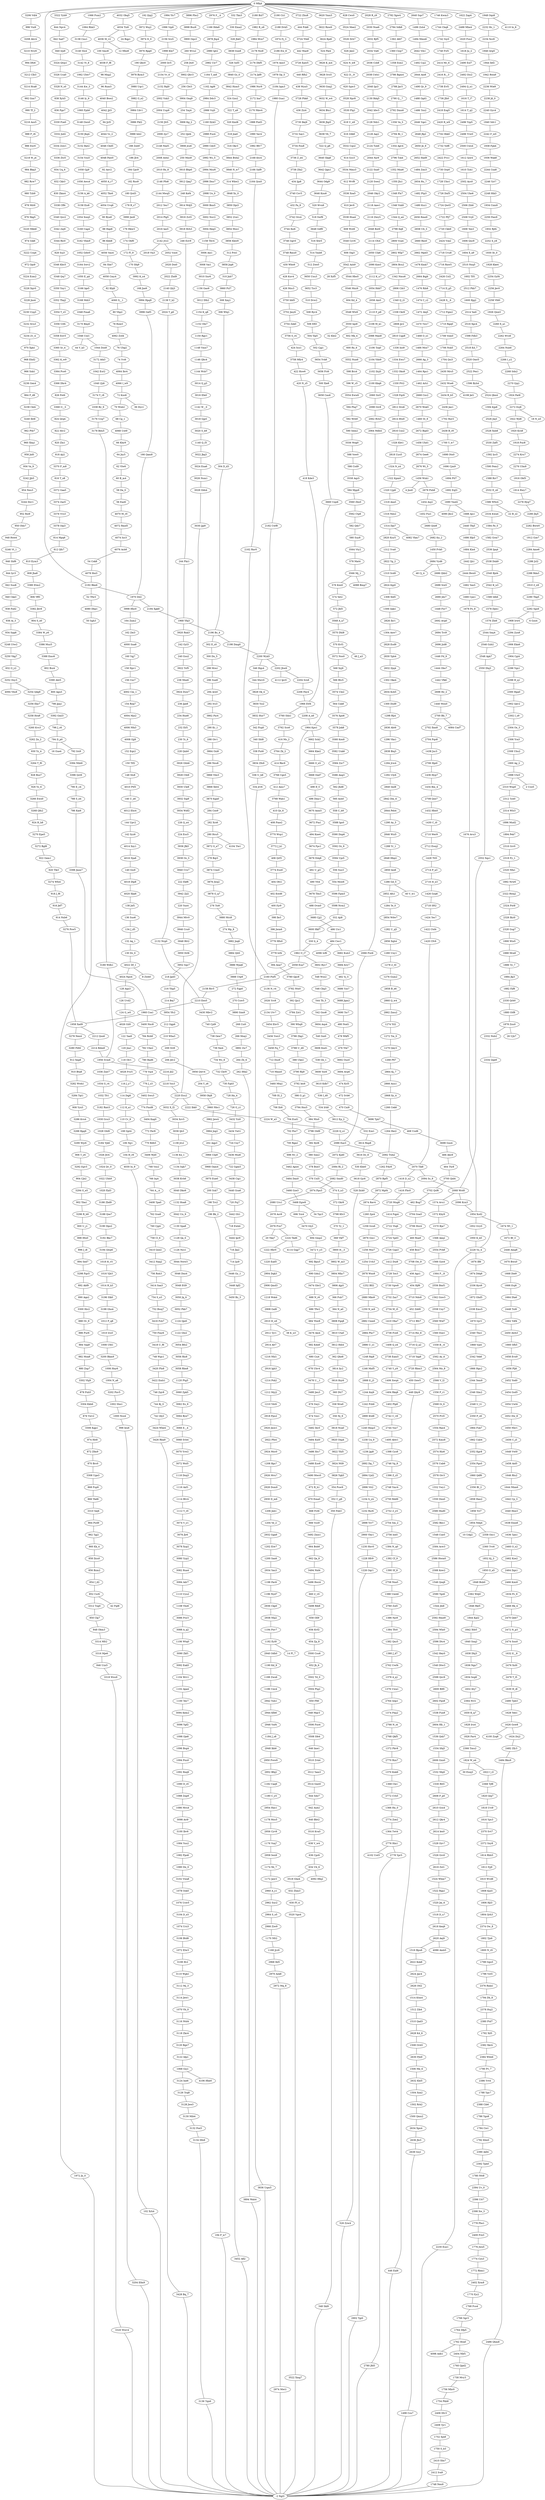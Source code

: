 graph 3 {
	"4114 Gqg7";
	"4112 Ipv0";
	"4110 Io_8";
	"4108 Jel1";
	"4106 Hhe0";
	"4104 Tte1";
	"4102 Uot5";
	"4100 Zzq6";
	"4098 Adb1";
	"4096 Icf6";
	"4094 Vbs8";
	"4092 Hfq2";
	"4090 Jbc2";
	"4088 Bmp7";
	"4086 Amb5";
	"4084 Cmf7";
	"4082 Vkm7";
	"4080 Dbp1";
	"4078 Hoi3";
	"4076 Acb8";
	"4074 Iuc3";
	"4072 Rmd5";
	"4070 M_r0";
	"4068 Uot9";
	"4066 I_w9";
	"4064 Ibr4";
	"4062 Zrd4";
	"4060 X__1";
	"4058 Cmy4";
	"4056 Vau4";
	"4054 Uvq6";
	"4052 Tks6";
	"4050 A_r7";
	"4048 Paw0";
	"4046 Cbd5";
	"4044 Vs_2";
	"4042 Jjt5";
	"4040 Bwe2";
	"4038 F_f8";
	"4036 M_v2";
	"4034 Tiz8";
	"4032 Obq5";
	"4030 Iu_9";
	"4028 Fvy5";
	"4026 Gil0";
	"4024 Npo4";
	"4022 Df_1";
	"4020 Xka6";
	"4018 Dlp8";
	"4016 Nja8";
	"4014 Xxy1";
	"4012 Ehs4";
	"4010 Ptf3";
	"4008 Ojj8";
	"4006 Nfa3";
	"4004 Mjx2";
	"4002 Cm_1";
	"4000 Sna8";
	"3998 Hhc0";
	"3996 Gef3";
	"3994 Hpq9";
	"3992 K_x4";
	"3990 Jez8";
	"3988 Ixb2";
	"3986 Fkl2";
	"3984 Cdv1";
	"3982 O_e2";
	"3980 Uqr1";
	"3978 Bym3";
	"3976 Rpg0";
	"3974 It_0";
	"3972 Wuj2";
	"3970 Eue0";
	"3968 Oam4";
	"3966 Ulp9";
	"3964 Jog2";
	"3962 Jew4";
	"3960 Nbc1";
	"3958 Obj8";
	"3956 Qwv4";
	"3954 Yfc2";
	"3952 Sqc7";
	"3950 Drl6";
	"3948 Rtt2";
	"3946 Ccu0";
	"3944 Mtv0";
	"3942 Zjl2";
	"3940 Cvx7";
	"3938 Os_3";
	"3936 Jfk5";
	"3934 Wdf2";
	"3932 Sig9";
	"3930 Ule8";
	"3928 Ctb9";
	"3926 Ghh6";
	"3924 Duw7";
	"3922 Tcf5";
	"3920 Rxk3";
	"3918 Hrh3";
	"3916 Zct5";
	"3914 Wdj5";
	"3912 Qaq7";
	"3910 Bbp0";
	"3908 Jcu6";
	"3906 Kg_2";
	"3904 Onq9";
	"3902 Qhv3";
	"3900 Oqu3";
	"3898 Buz9";
	"3896 Fbs2";
	"3894 Wah4";
	"3892 Zic7";
	"3890 Sim8";
	"3888 Utp9";
	"3886 Wpq6";
	"3884 Qit0";
	"3882 Joq6";
	"3880 Mrz8";
	"3878 G_q7";
	"3876 Jwq2";
	"3874 Uim0";
	"3872 G_e7";
	"3870 Kga0";
	"3868 Xbt4";
	"3866 Vbx3";
	"3864 Ozi8";
	"3862 Piy4";
	"3860 Pzl7";
	"3858 Jzg6";
	"3856 Kkw9";
	"3854 Mzo1";
	"3852 Zve1";
	"3850 Dpi3";
	"3848 Xz_0";
	"3846 N_w7";
	"3844 Bwk2";
	"3842 Hzm5";
	"3840 Gs_0";
	"3838 Gux8";
	"3836 Uqm5";
	"3834 Zfn9";
	"3832 Hur7";
	"3830 Ysi2";
	"3828 Ok_4";
	"3826 Tqk5";
	"3824 Ntl9";
	"3822 Yhl5";
	"3820 Oxg4";
	"3818 Nca0";
	"3816 Rzy6";
	"3814 Iiy2";
	"3812 Hdi4";
	"3810 Uta0";
	"3808 Fgq8";
	"3806 Ajp5";
	"3804 Mhy7";
	"3802 W_m3";
	"3800 H__3";
	"3798 Kfc3";
	"3796 Gld9";
	"3794 Hoz5";
	"3792 Ies6";
	"3790 Rlj9";
	"3788 U_d0";
	"3786 Zkg1";
	"3784 Zzt1";
	"3782 Ntx0";
	"3780 Qpc8";
	"3778 Icf4";
	"3776 Hfu0";
	"3774 Eso0";
	"3772 J_k1";
	"3770 Wsp1";
	"3768 Wah1";
	"3766 Cgx5";
	"3764 Zk_2";
	"3762 Scs6";
	"3760 Shh1";
	"3758 Mfy4";
	"3756 S_r4";
	"3754 Zek0";
	"3752 Jmy6";
	"3750 Idd5";
	"3748 Rmu0";
	"3746 Ggv0";
	"3744 Ihz6";
	"3742 Ors4";
	"3740 Csv5";
	"3738 Zfa2";
	"3736 Z_e4";
	"3734 Fou8";
	"3732 Say1";
	"3730 Bej9";
	"3728 Pbk0";
	"3726 Epw5";
	"3724 Ytb8";
	"3722 Zhu8";
	"3720 Rbm3";
	"3718 Yag8";
	"3716 Q_a2";
	"3714 Rw_8";
	"3712 Bfz7";
	"3710 Ndo9";
	"3708 Ow_9";
	"3706 Hzz4";
	"3704 Goa5";
	"3702 Qcf6";
	"3700 Qid4";
	"3698 Goo4";
	"3696 Tph7";
	"3694 Avp6";
	"3692 Ous0";
	"3690 Tsr7";
	"3688 Jqm2";
	"3686 Yzo7";
	"3684 Kry7";
	"3682 Kuh3";
	"3680 Cjj2";
	"3678 Tbx3";
	"3676 Edq8";
	"3674 Fpc1";
	"3672 Fta1";
	"3670 Axm5";
	"3668 Ood7";
	"3666 O_x5";
	"3664 Kke2";
	"3662 Sck2";
	"3660 Uqo6";
	"3658 Cau6";
	"3656 Fri6";
	"3654 Yvk8";
	"3652 Tzc3";
	"3650 Uxu3";
	"3648 Gdf9";
	"3646 Knu6";
	"3644 Odg9";
	"3642 Qgn1";
	"3640 Skq8";
	"3638 Vb_7";
	"3636 Jhp5";
	"3634 Btx1";
	"3632 W_w4";
	"3630 Gnq2";
	"3628 Svs5";
	"3626 K_m4";
	"3624 Rje8";
	"3622 Rnw6";
	"3620 Ymn3";
	"3618 Gjc6";
	"3616 Dc_8";
	"3614 Rnp8";
	"3612 Ep_2";
	"3610 Kdb7";
	"3608 Yoc6";
	"3606 Knd1";
	"3604 Asp4";
	"3602 Ryc7";
	"3600 Hkf7";
	"3598 Nrm2";
	"3596 Fpm5";
	"3594 Upi5";
	"3592 Oz_9";
	"3590 Dnp6";
	"3588 Igs0";
	"3586 Ang3";
	"3584 Zzr7";
	"3582 Unk6";
	"3580 Kox8";
	"3578 Jok8";
	"3576 Xpo6";
	"3574 Ule2";
	"3572 Nos0";
	"3570 Dhl8";
	"3568 A_a7";
	"3566 Mj_1";
	"3564 Vty2";
	"3562 Ctp6";
	"3560 Zbs0";
	"3558 Aqz5";
	"3556 Wog0";
	"3554 Eww6";
	"3552 Nun6";
	"3550 Iqo9";
	"3548 Wlz9";
	"3546 Mxz9";
	"3544 Hbo5";
	"3542 Azh9";
	"3540 Cyv6";
	"3538 Hua4";
	"3536 Xoa5";
	"3534 Mmz3";
	"3532 Cqo2";
	"3530 Flg1";
	"3528 Npr8";
	"3526 Drh7";
	"3524 Mee2";
	"3522 Xmg7";
	"3520 Vgo4";
	"3518 Ghe4";
	"3516 Kva5";
	"3514 Gmt0";
	"3512 Tam3";
	"3510 Zvk4";
	"3508 Sfe4";
	"3506 Fxo4";
	"3504 Ptg2";
	"3502 Td_0";
	"3500 Csu6";
	"3498 Rlb8";
	"3496 Rwz4";
	"3494 Nid4";
	"3492 Zmx1";
	"3490 Mwc0";
	"3488 Ezo9";
	"3486 Xts7";
	"3484 Kxl0";
	"3482 Ibc5";
	"3480 Jeu3";
	"3478 U__1";
	"3476 Aix4";
	"3474 Gbr2";
	"3472 V_y3";
	"3470 Gtj3";
	"3468 Egw8";
	"3466 Gze3";
	"3464 Dau0";
	"3462 Apn4";
	"3460 Mtq1";
	"3458 Fq_7";
	"3456 Ywx3";
	"3454 Ehv5";
	"3452 Afl2";
	"3450 Bz_3";
	"3448 Iqf2";
	"3446 Gy_1";
	"3444 Ipr9";
	"3442 Gli1";
	"3440 Gca6";
	"3438 Cig1";
	"3436 Mui6";
	"3434 Ywt1";
	"3432 Yzi0";
	"3430 Mbv2";
	"3428 Bq_7";
	"3426 Rba9";
	"3424 Wbe4";
	"3422 Emh1";
	"3420 Plx8";
	"3418 U_f6";
	"3416 Fsh7";
	"3414 Saa3";
	"3412 Naq2";
	"3410 Qze2";
	"3408 Tpa0";
	"3406 Wjl0";
	"3404 Kag0";
	"3402 Swu3";
	"3400 Nxc8";
	"3398 Jmm7";
	"3396 Qct9";
	"3394 Nhb9";
	"3392 Gml3";
	"3390 Aht5";
	"3388 Emc6";
	"3386 Muz5";
	"3384 W_y6";
	"3382 Jbv8";
	"3380 Etm2";
	"3378 Oqi3";
	"3376 Vvs3";
	"3374 Zaz5";
	"3372 Gaa5";
	"3370 P_m8";
	"3368 O__5";
	"3366 Dbr4";
	"3364 Pco0";
	"3362 K_w9";
	"3360 Sr_4";
	"3358 Eov5";
	"3356 Uif4";
	"3354 T_z3";
	"3352 Thq2";
	"3350 Yny1";
	"3348 Qoj7";
	"3346 Kbc5";
	"3344 Rlc0";
	"3342 Zej9";
	"3340 Qcc2";
	"3338 Cff4";
	"3336 Ztc5";
	"3334 Zow1";
	"3332 Jsd2";
	"3330 Fze0";
	"3328 N_s0";
	"3326 Uca0";
	"3324 Qwp1";
	"3322 Yyb9";
	"3320 Wwv4";
	"3318 Wxu9";
	"3316 Mje6";
	"3314 Mlt2";
	"3312 Tzg0";
	"3310 Sej6";
	"3308 Uge3";
	"3306 Kgp1";
	"3304 Kkh6";
	"3302 Vhj9";
	"3300 Hic2";
	"3298 Pgs5";
	"3296 R_b9";
	"3294 G_e5";
	"3292 Egv5";
	"3290 Wjy6";
	"3288 Rpg9";
	"3286 Kvx4";
	"3284 Tqt1";
	"3282 Wwk1";
	"3280 Pdt6";
	"3278 Nen4";
	"3276 Psw5";
	"3274 Wfo4";
	"3272 Bgl8";
	"3270 Epe5";
	"3268 Qfx2";
	"3266 Ewo0";
	"3264 T_f0";
	"3262 Ze_2";
	"3260 Kvs3";
	"3258 Hra8";
	"3256 Ekz7";
	"3254 Qdg9";
	"3252 Dsy3";
	"3250 Vkg7";
	"3248 Utw2";
	"3246 Vt_1";
	"3244 Dxv1";
	"3242 Jjb5";
	"3240 Ibt8";
	"3238 Ckl4";
	"3236 Gex4";
	"3234 Zv_4";
	"3232 Xvu3";
	"3230 Uyg3";
	"3228 Jno4";
	"3226 Xqv0";
	"3224 Ezm2";
	"3222 Uzq4";
	"3220 Mkh8";
	"3218 W_j4";
	"3216 Asx5";
	"3214 Hca8";
	"3212 Clb3";
	"3210 Nvy9";
	"3208 Ahv4";
	"3206 Vdl4";
	"3204 Efm9";
	"3202 Pnv5";
	"3200 Bkm9";
	"3198 Gho4";
	"3196 Slk0";
	"3194 Qwp6";
	"3192 Bkc7";
	"3190 Dpo2";
	"3188 Qse7";
	"3186 Zbd9";
	"3184 Yjb6";
	"3182 Rmt3";
	"3180 Wdh1";
	"3178 Bdu5";
	"3176 Ucq7";
	"3174 Y_r8";
	"3172 Atk3";
	"3170 Bmj0";
	"3168 Mdi3";
	"3166 Iqe5";
	"3164 Swv2";
	"3162 Vbm9";
	"3160 Cag4";
	"3158 Eis8";
	"3156 A_k6";
	"3154 Vzu5";
	"3152 Bat2";
	"3150 Jbq4";
	"3148 Owx0";
	"3146 Iy_9";
	"3144 Kw_3";
	"3142 Yt_8";
	"3140 Sls4";
	"3138 Cnu1";
	"3136 Tqn6";
	"3134 Dfo9";
	"3132 Fox5";
	"3130 Mib4";
	"3128 Jwe3";
	"3126 Tcq8";
	"3124 Ine6";
	"3122 Idp1";
	"3120 Bgx7";
	"3118 Zkc4";
	"3116 Ntd4";
	"3114 Jew1";
	"3112 Mj_3";
	"3110 Wgk1";
	"3108 Ifc2";
	"3106 Btd8";
	"3104 D_x5";
	"3102 Vwa8";
	"3100 Ibv6";
	"3098 Ari9";
	"3096 Ygf2";
	"3094 Kem2";
	"3092 Eak5";
	"3090 Zkf1";
	"3088 A_q2";
	"3086 Pcy3";
	"3084 Adr7";
	"3082 Rua4";
	"3080 Yyp2";
	"3078 Xcp2";
	"3076 Jlr6";
	"3074 V_y1";
	"3072 Wol5";
	"3070 Yrw2";
	"3068 Svb4";
	"3066 E__4";
	"3064 Bye7";
	"3062 Ex_9";
	"3060 Zpk5";
	"3058 Rbn8";
	"3056 Rls8";
	"3054 Bfz2";
	"3052 Pkb7";
	"3050 Jq_6";
	"3048 Etl9";
	"3046 Dxx4";
	"3044 Nww3";
	"3042 Un_9";
	"3040 Dko9";
	"3038 Kvh6";
	"3036 Ijb3";
	"3034 Xcv5";
	"3032 X_f2";
	"3030 Jjp9";
	"3028 Gbh4";
	"3026 Nsm1";
	"3024 Ena6";
	"3022 Jkq3";
	"3020 S_b9";
	"3018 Gjp5";
	"3016 Efe0";
	"3014 Q_g3";
	"3012 Dlh2";
	"3010 Snr6";
	"3008 Vai1";
	"3006 Aix1";
	"3004 Heq3";
	"3002 Nuv2";
	"3000 Bnn5";
	"2998 Ue_0";
	"2996 Dnu7";
	"2994 Mcy8";
	"2992 Ws_5";
	"2990 Cdy0";
	"2988 Fus4";
	"2986 Vsj0";
	"2984 Ddc3";
	"2982 Uir7";
	"2980 Igt2";
	"2978 Jhp4";
	"2976 F__4";
	"2974 Mwi1";
	"2972 Mq_8";
	"2970 Azk8";
	"2968 Ibl5";
	"2966 Ziw9";
	"2964 S_o5";
	"2962 Suc2";
	"2960 A_y1";
	"2958 Iwn9";
	"2956 Cyv8";
	"2954 Has1";
	"2952 Bfq2";
	"2950 Fww9";
	"2948 Ikh6";
	"2946 Vnf4";
	"2944 Kfb6";
	"2942 Ynh1";
	"2940 Odh0";
	"2938 Nhj2";
	"2936 Ckp0";
	"2934 Yau3";
	"2932 Gga9";
	"2930 D_m6";
	"2928 Dsm9";
	"2926 Mvx7";
	"2924 Msc0";
	"2922 Pfx4";
	"2920 Jmw1";
	"2918 Ppu2";
	"2916 Igh3";
	"2914 Alt7";
	"2912 Tjv1";
	"2910 H_u9";
	"2908 Gal8";
	"2906 Qmd3";
	"2904 Dqk3";
	"2902 Tgi0";
	"2900 Vby1";
	"2898 Yrr7";
	"2896 Vit2";
	"2894 Ujd2";
	"2892 Dg_7";
	"2890 Ktd8";
	"2888 E_j3";
	"2886 U_z1";
	"2884 Phc7";
	"2882 Cnm6";
	"2880 Mko9";
	"2878 Wns8";
	"2876 Gin1";
	"2874 Rav4";
	"2872 Mpf4";
	"2870 Bpf5";
	"2868 Xy_4";
	"2866 Auu1";
	"2864 Kj_7";
	"2862 Zmu2";
	"2860 Q_w4";
	"2858 B_e6";
	"2856 Xqh4";
	"2854 Wdw7";
	"2852 Afu1";
	"2850 Ieo8";
	"2848 Hbp2";
	"2846 Wzi5";
	"2844 Peh4";
	"2842 Dm_6";
	"2840 Iml8";
	"2838 Biq3";
	"2836 Aht6";
	"2834 Kcb5";
	"2832 Djq4";
	"2830 Ypb4";
	"2828 Esd9";
	"2826 Ihr1";
	"2824 Kpj0";
	"2822 Yg_2";
	"2820 Kcy5";
	"2818 Uyo5";
	"2816 Coz2";
	"2814 Htx9";
	"2812 Dro6";
	"2810 Ugp8";
	"2808 Jjr2";
	"2806 Cib3";
	"2804 Bcu2";
	"2802 Wlp7";
	"2800 Vca4";
	"2798 Ilq8";
	"2796 Tzk4";
	"2794 Bi_1";
	"2792 Dmn6";
	"2790 Q__7";
	"2788 Jar3";
	"2786 Bgm4";
	"2784 Sdk8";
	"2782 Xgw4";
	"2780 Jfd5";
	"2778 Ypr5";
	"2776 Hin1";
	"2774 Zoe2";
	"2772 Cvh5";
	"2770 Rzn7";
	"2768 Qkf5";
	"2766 N_i4";
	"2764 Qop1";
	"2762 Uwf4";
	"2760 Zol5";
	"2758 Nxa5";
	"2756 Isb5";
	"2754 Sm_2";
	"2752 Z_y5";
	"2750 Rdd9";
	"2748 Ymr4";
	"2746 Vg_8";
	"2744 Vuz7";
	"2742 C_v8";
	"2740 Y_y9";
	"2738 Eam5";
	"2736 Fcx6";
	"2734 M_i5";
	"2732 Zaz7";
	"2730 Vgw8";
	"2728 Tos3";
	"2726 Uga3";
	"2724 Ygd3";
	"2722 Ytq6";
	"2720 Mug8";
	"2718 Sft2";
	"2716 H_x3";
	"2714 P_a3";
	"2712 Ewq2";
	"2710 Wer9";
	"2708 Qoo7";
	"2706 Hpi0";
	"2704 Pqo8";
	"2702 Ihm8";
	"2700 Bb_7";
	"2698 Hc_2";
	"2696 Jzd8";
	"2694 Trc9";
	"2692 Avg0";
	"2690 Jdz7";
	"2688 Sre5";
	"2686 Qhb2";
	"2684 Vyd6";
	"2682 Kn_2";
	"2680 Qse8";
	"2678 Pxb8";
	"2676 Wi_5";
	"2674 Gee6";
	"2672 Bqd3";
	"2670 Wok5";
	"2668 Cxs2";
	"2666 Ag_3";
	"2664 Bqj6";
	"2662 Mpd3";
	"2660 Rez0";
	"2658 Ub_3";
	"2656 Rme9";
	"2654 Ru_7";
	"2652 Had9";
	"2650 Je_9";
	"2648 Jfg2";
	"2646 Yqe1";
	"2644 Aio8";
	"2642 Vih1";
	"2640 Sqo7";
	"2638 Gcj1";
	"2636 Jbi3";
	"2634 Xpn4";
	"2632 Kbl5";
	"2630 Pjh9";
	"2628 Kd_8";
	"2626 Otl2";
	"2624 Jpy4";
	"2622 Kok8";
	"2620 Aej9";
	"2618 Keq9";
	"2616 Zxl1";
	"2614 Iex0";
	"2612 Qkr4";
	"2610 Gcx4";
	"2608 P_p0";
	"2606 Gxn0";
	"2604 Hb_1";
	"2602 Fpo8";
	"2600 Blf0";
	"2598 Qsv9";
	"2596 Dtc4";
	"2594 Whi0";
	"2592 Hme9";
	"2590 Tgz6";
	"2588 Kow2";
	"2586 Hwm0";
	"2584 Acw3";
	"2582 Bes1";
	"2580 Hnd0";
	"2578 Oiv3";
	"2576 Uab6";
	"2574 Hiz6";
	"2572 Kms8";
	"2570 Pvi5";
	"2568 Gi_6";
	"2566 V_l2";
	"2564 Mo_8";
	"2562 Ay_6";
	"2560 Wid7";
	"2558 Uxy7";
	"2556 Bmf1";
	"2554 Pvk8";
	"2552 Xqs1";
	"2550 Dlq3";
	"2548 Apk7";
	"2546 Gzb2";
	"2544 Smj4";
	"2542 K_n3";
	"2540 Bjd4";
	"2538 Dnk9";
	"2536 Ipq4";
	"2534 Kwa4";
	"2532 E_s6";
	"2530 Zaf5";
	"2528 Xxb8";
	"2526 Jiq3";
	"2524 Qbn4";
	"2522 Pex1";
	"2520 Omt5";
	"2518 Kd_7";
	"2516 Xpc4";
	"2514 Yai0";
	"2512 Pkh7";
	"2510 Nxq5";
	"2508 Vvj0";
	"2506 Zih6";
	"2504 Uko6";
	"2502 Ays0";
	"2500 Cwx4";
	"2498 Tvw0";
	"2496 Yzp5";
	"2494 Q_n1";
	"2492 Gtz2";
	"2490 Ezl7";
	"2488 Mhe4";
	"2486 Qhm8";
	"2484 Bku9";
	"2482 Zfy3";
	"2480 Tpb3";
	"2478 T_l5";
	"2476 Xsl0";
	"2474 Snu0";
	"2472 N_p3";
	"2470 Qeb7";
	"2468 Hk_4";
	"2466 Kmi0";
	"2464 Dgx1";
	"2462 Kze2";
	"2460 O_x2";
	"2458 Aid5";
	"2456 C_j5";
	"2454 Gsd5";
	"2452 Yod0";
	"2450 Awh3";
	"2448 Txl8";
	"2446 Amg8";
	"2444 Bwx0";
	"2442 Ijh1";
	"2440 Tfq5";
	"2438 B_r9";
	"2436 Jax1";
	"2434 R_b5";
	"2432 Wse6";
	"2430 Mrs5";
	"2428 X__6";
	"2426 Csl2";
	"2424 Vsk2";
	"2422 Fvs1";
	"2420 R_w9";
	"2418 Eog5";
	"2416 R__3";
	"2414 Mr_6";
	"2412 Iva9";
	"2410 Shx7";
	"2408 Tjr1";
	"2406 Dlv3";
	"2404 Nbf1";
	"2402 Xrm8";
	"2400 Fre3";
	"2398 Xw_3";
	"2396 Uit7";
	"2394 Uv_0";
	"2392 Tph0";
	"2390 Adl4";
	"2388 Cib6";
	"2386 Yvt4";
	"2384 Whh6";
	"2382 Xkr4";
	"2380 Ftd7";
	"2378 Huj2";
	"2376 Rmk1";
	"2374 Ow_8";
	"2372 Sxy8";
	"2370 Svt7";
	"2368 Tjf8";
	"2366 Tmu2";
	"2364 Nvl1";
	"2362 Wdj0";
	"2360 Tvs6";
	"2358 Ozc1";
	"2356 Bl_2";
	"2354 Pgs0";
	"2352 Kgr8";
	"2350 P_s6";
	"2348 U_t1";
	"2346 Slm2";
	"2344 Tem9";
	"2342 Vek6";
	"2340 Tho1";
	"2338 Ems5";
	"2336 Kyo9";
	"2334 Qqe9";
	"2332 Nxb2";
	"2330 Qrb0";
	"2328 Gug7";
	"2326 Byi0";
	"2324 Pxt8";
	"2322 Rwq2";
	"2320 Nfa1";
	"2318 Fy_1";
	"2316 Grr0";
	"2314 Wls3";
	"2312 Tye0";
	"2310 Wxp0";
	"2308 Uhu2";
	"2306 Yra3";
	"2304 Ox_3";
	"2302 I_z9";
	"2300 Hpa0";
	"2298 H_q1";
	"2296 Yqx1";
	"2294 Zyn8";
	"2292 Sgs6";
	"2290 Tbg5";
	"2288 Rda3";
	"2286 Jcl2";
	"2284 Ame6";
	"2282 Bww0";
	"2280 Jhj5";
	"2278 Hyg7";
	"2276 Ulm9";
	"2274 Kru7";
	"2272 Ezj8";
	"2270 Gjq1";
	"2268 Sdn2";
	"2266 I_y2";
	"2264 Nuh6";
	"2262 Wvz6";
	"2260 X_a1";
	"2258 Vfd0";
	"2256 Jev0";
	"2254 Gyf4";
	"2252 X_y8";
	"2250 Faw9";
	"2248 Hik3";
	"2246 Yyt7";
	"2244 Cxa8";
	"2242 F_w0";
	"2240 Gyc4";
	"2238 Jd_0";
	"2236 Wie9";
	"2234 Xcc9";
	"2232 Hc_1";
	"2230 Eux1";
	"2228 Yn_4";
	"2226 Q_o1";
	"2224 W_a3";
	"2222 Ibk0";
	"2220 Esu2";
	"2218 Yxs3";
	"2216 Jil2";
	"2214 Bdm8";
	"2212 Qsn6";
	"2210 Eeo5";
	"2208 A_n6";
	"2206 Fey4";
	"2204 Srx8";
	"2202 Jhw6";
	"2200 Wyk5";
	"2198 Dmg0";
	"2196 Bs_4";
	"2194 Xgk9";
	"2192 Bkn6";
	"2190 Cii1";
	"2188 Dvk5";
	"2186 Ew_8";
	"2184 Iqm3";
	"2182 Cwf8";
	"2180 Bzl7";
	"2178 Nsi9";
	"2176 Dbf5";
	"2174 Jaf9";
	"2172 Ixa7";
	"2170 Nkw4";
	"2168 Ktc4";
	"2166 Saf9";
	"2164 Qcx0";
	"2162 Rnr0";
	"2160 Pnf5";
	"2158 Riv5";
	"2156 Srs5";
	"2154 Vv_6";
	"2152 Rql0";
	"2150 Jtt5";
	"2148 Nmf1";
	"2146 Pfo8";
	"2144 Mwq5";
	"2142 Jvy2";
	"2140 Qtj5";
	"2138 Y_k2";
	"2136 N_v4";
	"2134 Utv7";
	"2132 Nrg0";
	"2130 Rdq5";
	"2128 Ndz1";
	"2126 Aaj2";
	"2124 Tuh6";
	"2122 Sxa0";
	"2120 Swe2";
	"2118 Aaw1";
	"2116 Dwy5";
	"2114 Cfs4";
	"2112 K_u7";
	"2110 F_p9";
	"2108 M_k1";
	"2106 Tsq0";
	"2104 Vbb9";
	"2102 Dyj0";
	"2100 Kkq6";
	"2098 Giv8";
	"2096 Kcn3";
	"2094 Ss_9";
	"2092 Twk2";
	"2090 Kxe3";
	"2088 Man8";
	"2086 Eaz3";
	"2084 Rl_2";
	"2082 Smd0";
	"2080 Urs1";
	"2078 Acr8";
	"2076 Fve7";
	"2074 Ppo3";
	"2072 Kjd0";
	"2070 Tik8";
	"2068 Wrd0";
	"2066 Fwi6";
	"2064 Mdh4";
	"2062 Rvb3";
	"2060 Sir0";
	"2058 Esa7";
	"2056 Aix0";
	"2054 Hdd7";
	"2052 Vzn4";
	"2050 Ula6";
	"2048 Bot9";
	"2046 Oky2";
	"2044 Njr9";
	"2042 Idw3";
	"2040 Ipi3";
	"2038 Cwh1";
	"2036 Ccb8";
	"2034 Vie6";
	"2032 Bjf5";
	"2030 Nue6";
	"2028 R_z9";
	"2026 Yrc8";
	"2024 T_g0";
	"2022 Zhd9";
	"2020 Doi0";
	"2018 Vtj3";
	"2016 Ian5";
	"2014 Plg5";
	"2012 Teu7";
	"2010 Rx_8";
	"2008 Awk1";
	"2006 Zjc7";
	"2004 Uup9";
	"2002 Vnk3";
	"2000 Iiv5";
	"1998 Kbi7";
	"1996 Vip9";
	"1994 Ylc7";
	"1992 Rfv7";
	"1990 Yav4";
	"1988 Pnd3";
	"1986 Nsr9";
	"1984 Mve7";
	"1982 R_o9";
	"1980 Gua1";
	"1978 Op_5";
	"1976 Aoo3";
	"1974 Fj_3";
	"1972 Jn_0";
	"1970 Dil2";
	"1968 Yfq3";
	"1966 Etf4";
	"1964 Kpo1";
	"1962 O_i7";
	"1960 Csa1";
	"1958 Xad9";
	"1956 Svm6";
	"1954 Xcd2";
	"1952 Gvy0";
	"1950 K_k5";
	"1948 Oqs8";
	"1946 Qrg5";
	"1944 Ibf2";
	"1942 Rwa9";
	"1940 Sdv1";
	"1938 Fpk4";
	"1936 Wak8";
	"1934 Cxm9";
	"1932 Rjf4";
	"1930 Xt_0";
	"1928 Kke4";
	"1926 Qwe3";
	"1924 Pat8";
	"1922 Wjl8";
	"1920 Kro8";
	"1918 Pnc8";
	"1916 Obf3";
	"1914 Rwy7";
	"1912 Gze7";
	"1910 Z_x9";
	"1908 Irw4";
	"1906 Ekn6";
	"1904 Cgi4";
	"1902 Qav2";
	"1900 Ag_2";
	"1898 Utx5";
	"1896 Mud2";
	"1894 Pek7";
	"1892 Nrw6";
	"1890 Wio5";
	"1888 Mra9";
	"1886 Ty_7";
	"1884 Jkj3";
	"1882 Fjf8";
	"1880 Gtf8";
	"1878 Zxu0";
	"1876 Ifl6";
	"1874 Ddq6";
	"1872 Ghd5";
	"1870 Gjr3";
	"1868 Vja4";
	"1866 Hgs2";
	"1864 Fuk7";
	"1862 Uab4";
	"1860 Qdf6";
	"1858 Han2";
	"1856 Yri7";
	"1854 Ndq4";
	"1852 Kj_3";
	"1850 O_a5";
	"1848 Bub0";
	"1846 Rkl5";
	"1844 Kpl2";
	"1842 Xtb5";
	"1840 Snq2";
	"1838 Dhj3";
	"1836 Ngx7";
	"1834 Iwg8";
	"1832 Ktj7";
	"1830 K_q7";
	"1828 Iru4";
	"1826 Far4";
	"1824 W_e4";
	"1822 I_i3";
	"1820 Qiq7";
	"1818 Uvi9";
	"1816 Yps3";
	"1814 Rhh5";
	"1812 Fjj9";
	"1810 Wvd8";
	"1808 Kjn5";
	"1806 Hjl3";
	"1804 Qrh3";
	"1802 Tjn6";
	"1800 N_r0";
	"1798 Ggu5";
	"1796 Vzt5";
	"1794 Dh_8";
	"1792 Xil5";
	"1790 Pv_7";
	"1788 Ypy7";
	"1786 Ygo8";
	"1784 Cio1";
	"1782 Kbx0";
	"1780 Ntt8";
	"1778 Pbo1";
	"1776 Jwn5";
	"1774 Cyx3";
	"1772 Rbm1";
	"1770 Fjc2";
	"1768 Fco4";
	"1766 Sgr3";
	"1764 Dfp5";
	"1762 Hra0";
	"1760 Qpd2";
	"1758 Mvy3";
	"1756 Mhr0";
	"1754 Pkh8";
	"1752 Xjn8";
	"1750 S_b3";
	"1748 Nen9";
	"1746 Kwm3";
	"1744 Cbq8";
	"1742 Siy0";
	"1740 Fcf1";
	"1738 Evf1";
	"1736 Jlh0";
	"1734 Obk0";
	"1732 Vof8";
	"1730 Orp0";
	"1728 Uho1";
	"1726 Dnf3";
	"1724 Qwt5";
	"1722 Pfj7";
	"1720 Ckb9";
	"1718 Uvu8";
	"1716 Rnw5";
	"1714 D_g5";
	"1712 Fqm2";
	"1710 Rgq0";
	"1708 Vom0";
	"1706 Nsk5";
	"1704 Qsi3";
	"1702 Ror3";
	"1700 Y_w7";
	"1698 Otx0";
	"1696 Cjm9";
	"1694 Ptl7";
	"1692 Eql3";
	"1690 Ymd2";
	"1688 Ajs1";
	"1686 Xfp5";
	"1684 Kla4";
	"1682 Yan5";
	"1680 Cpx1";
	"1678 Pz_9";
	"1676 Avu3";
	"1674 Wt_1";
	"1672 Bf_3";
	"1670 Bwu0";
	"1668 Die9";
	"1666 Euj6";
	"1664 Dla6";
	"1662 Ydf4";
	"1660 Sfh5";
	"1658 Evx9";
	"1656 Plj6";
	"1654 Uwl4";
	"1652 Dw_8";
	"1650 Nhr1";
	"1648 Vwl0";
	"1646 Rlu2";
	"1644 Nhm6";
	"1642 Cp_3";
	"1640 Hnx3";
	"1638 Emn6";
	"1636 Tpn1";
	"1634 Pc_9";
	"1632 E__8";
	"1630 H_i8";
	"1628 Yeb1";
	"1626 Gsw8";
	"1624 Drj2";
	"1622 Zap4";
	"1620 Fsn2";
	"1618 Ju_2";
	"1616 T_l7";
	"1614 T_q2";
	"1612 Sjw4";
	"1610 Tyk1";
	"1608 Tex3";
	"1606 Qsy9";
	"1604 X_a9";
	"1602 Tlf1";
	"1600 Rjg2";
	"1598 Fdh3";
	"1596 Byh4";
	"1594 Kjp8";
	"1592 Iyc5";
	"1590 Fem2";
	"1588 Rrr7";
	"1586 Wfw4";
	"1584 Fe_5";
	"1582 Grm7";
	"1580 Idh6";
	"1578 Dph1";
	"1576 Zbi6";
	"1574 Avu1";
	"1572 Khy9";
	"1570 Bja7";
	"1568 Aeq2";
	"1566 Gye4";
	"1564 P__8";
	"1562 Gxw3";
	"1560 Exe1";
	"1558 B__6";
	"1556 P_r1";
	"1554 Rax4";
	"1552 Ywy1";
	"1550 Dxn0";
	"1548 Cue5";
	"1546 Qoq9";
	"1544 Jih8";
	"1542 Hey0";
	"1540 Dtw3";
	"1538 Fux8";
	"1536 Qxk7";
	"1534 Sfq5";
	"1532 Nbj0";
	"1530 Rlt5";
	"1528 Oyv7";
	"1526 Grc0";
	"1524 Wbm7";
	"1522 Rqa1";
	"1520 Jm_6";
	"1518 D_u7";
	"1516 Bpu6";
	"1514 Ktm4";
	"1512 Zik4";
	"1510 Qad3";
	"1508 Ovb5";
	"1506 Me_6";
	"1504 Xxa2";
	"1502 Rrk2";
	"1500 Qmn2";
	"1498 Ccn7";
	"1496 Zsh4";
	"1494 Mmn6";
	"1492 Czj2";
	"1490 Qr_9";
	"1488 Ogd1";
	"1486 Tsn2";
	"1484 Zmi3";
	"1482 Ptp3";
	"1480 Ksz1";
	"1478 Kmk7";
	"1476 Rih8";
	"1474 C_c2";
	"1472 Alq5";
	"1470 Tws7";
	"1468 O_o1";
	"1466 Msx7";
	"1464 Rpz1";
	"1462 Arh1";
	"1460 St_9";
	"1458 Uhd1";
	"1456 Wxk1";
	"1454 Auj2";
	"1452 Fui1";
	"1450 Fvk0";
	"1448 Fxr7";
	"1446 Fd_9";
	"1444 Obo7";
	"1442 Vfk6";
	"1440 Wou0";
	"1438 Juc3";
	"1436 Hyp7";
	"1434 Bm_4";
	"1432 Hbx0";
	"1430 C_i0";
	"1428 Ttl5";
	"1426 Gzq6";
	"1424 Tes7";
	"1422 Ctd4";
	"1420 Cfv6";
	"1418 D_u2";
	"1416 Fbc0";
	"1414 Fqp4";
	"1412 Dui8";
	"1410 Oha7";
	"1408 Q_e4";
	"1406 Xwq4";
	"1404 Rkq8";
	"1402 Plp8";
	"1400 Abw1";
	"1398 Cyz8";
	"1396 Z_z5";
	"1394 N_q0";
	"1392 Cf_9";
	"1390 Sf_8";
	"1388 Umh6";
	"1386 Njc9";
	"1384 Tfc0";
	"1382 Qxz5";
	"1380 J_d7";
	"1378 A_q1";
	"1376 Uwa1";
	"1374 Pmj2";
	"1372 Pkv8";
	"1370 Knk9";
	"1368 Cle1";
	"1366 Hn_0";
	"1364 Twt4";
	"1362 Afd7";
	"1360 Cwp7";
	"1358 Eox2";
	"1356 Va_5";
	"1354 Agv4";
	"1352 Mxa6";
	"1350 Jlu1";
	"1348 Flx7";
	"1346 Vxk9";
	"1344 Q_a4";
	"1342 Nmu6";
	"1340 Q_i3";
	"1338 Ckr8";
	"1336 Ixo9";
	"1334 Ewz7";
	"1332 Oku8";
	"1330 Ftt2";
	"1328 Fqr6";
	"1326 Kbt1";
	"1324 N_x4";
	"1322 Kpm0";
	"1320 Ujp8";
	"1318 Axa5";
	"1316 Nex2";
	"1314 Dpi7";
	"1312 Yva0";
	"1310 Scd0";
	"1308 Xld5";
	"1306 Qak1";
	"1304 Axw7";
	"1302 Oke4";
	"1300 Dsd9";
	"1298 Rlj4";
	"1296 Vkn1";
	"1294 Jvw4";
	"1292 Uly6";
	"1290 Az_5";
	"1288 Yr_1";
	"1286 Gd_5";
	"1284 Te_0";
	"1282 U_q5";
	"1280 Uxy1";
	"1278 Z_t0";
	"1276 Gum2";
	"1274 Yil2";
	"1272 Tm_0";
	"1270 Qey3";
	"1268 Pfi7";
	"1266 Cek6";
	"1264 Hei2";
	"1262 Fdy8";
	"1260 Zpi4";
	"1258 Gcu6";
	"1256 Mui7";
	"1254 Uvh3";
	"1252 Bll2";
	"1250 N_m9";
	"1248 Raj8";
	"1246 Mnf5";
	"1244 Koj9";
	"1242 Pzb6";
	"1240 Hmp3";
	"1238 Ua_9";
	"1236 Jpj8";
	"1234 X_y4";
	"1232 Rsr6";
	"1230 Hxv0";
	"1228 Hfr9";
	"1226 Oqr1";
	"1224 Tkd6";
	"1222 Hbr0";
	"1220 Ead5";
	"1218 Wok4";
	"1216 Nhl1";
	"1214 Psk2";
	"1212 Myj2";
	"1210 Ydr6";
	"1208 Rpz7";
	"1206 Jnb1";
	"1204 Ve_2";
	"1202 Eiw7";
	"1200 Sax6";
	"1198 Pav6";
	"1196 Nyd7";
	"1194 Pnv7";
	"1192 Eyl0";
	"1190 Kd_9";
	"1188 Zwo6";
	"1186 Uez4";
	"1184 J_s8";
	"1182 Caq9";
	"1180 C_y5";
	"1178 Mss5";
	"1176 Vuq7";
	"1174 Xh_7";
	"1172 Jaw3";
	"1170 Nlt2";
	"1168 Jyz9";
	"1166 Hda9";
	"1164 T_m8";
	"1162 Agl6";
	"1160 Dyk3";
	"1158 Tbv4";
	"1156 Gao9";
	"1154 K_q8";
	"1152 Oln7";
	"1150 Rgy1";
	"1148 Vmn7";
	"1146 Qbc4";
	"1144 Wsb7";
	"1142 W__0";
	"1140 Q_f3";
	"1138 Jrs2";
	"1136 Kx_1";
	"1134 Sqh7";
	"1132 Hoa8";
	"1130 Spa8";
	"1128 Qa_0";
	"1126 Nyz1";
	"1124 Qpi0";
	"1122 Ghi2";
	"1120 Ptg5";
	"1118 Dxq3";
	"1116 Axf1";
	"1114 Btv4";
	"1112 Y_r0";
	"1110 Uyu2";
	"1108 Vhz6";
	"1106 Wtq0";
	"1104 Wrv1";
	"1102 Apa4";
	"1100 Tey7";
	"1098 Oje8";
	"1096 Bsg4";
	"1094 Pxu0";
	"1092 Rxq9";
	"1090 D_r0";
	"1088 Znp9";
	"1086 Mru4";
	"1084 Yuu2";
	"1082 Ppo6";
	"1080 Dn_0";
	"1078 Ozk5";
	"1076 Usw5";
	"1074 Urz3";
	"1072 Elw3";
	"1070 Vb_0";
	"1068 Gyj1";
	"1066 Fsm2";
	"1064 Rhk3";
	"1062 Ubw7";
	"1060 Fph6";
	"1058 Gjj9";
	"1056 Awu4";
	"1054 Xwq5";
	"1052 Gdw0";
	"1050 E_q4";
	"1048 Fma6";
	"1046 Unl1";
	"1044 Dzx8";
	"1042 Eut2";
	"1040 Zji6";
	"1038 By_9";
	"1036 Zmt7";
	"1034 G_r4";
	"1032 Tlt1";
	"1030 Gcu3";
	"1028 Ghl9";
	"1026 Jtr4";
	"1024 Qv_0";
	"1022 Ubh9";
	"1020 Pjd3";
	"1018 H_v5";
	"1016 Vjb3";
	"1014 H_k3";
	"1012 P_q8";
	"1010 Iru5";
	"1008 Ufd1";
	"1006 Hny6";
	"1004 N_a8";
	"1002 Shn1";
	"1000 Nco4";
	"998 Ieu6";
	"996 Vni9";
	"994 Dfs6";
	"992 Gnx7";
	"990 Tf_2";
	"988 P_r6";
	"986 Exr0";
	"984 Bkq3";
	"982 Rcw7";
	"980 Tzb9";
	"978 Mit9";
	"976 Xkg5";
	"974 Gik6";
	"972 Opi9";
	"970 Xpk1";
	"968 Ehd2";
	"966 Snk1";
	"964 F_d8";
	"962 Ptb7";
	"960 Xhq1";
	"958 Jol0";
	"956 Va_9";
	"954 Neu3";
	"952 Rzi9";
	"950 Ohh7";
	"948 Rwe4";
	"946 Shf6";
	"944 Iyr3";
	"942 Suo8";
	"940 Ckk3";
	"938 Fod2";
	"936 Ai_3";
	"934 Sqq6";
	"932 O_y2";
	"930 Yz_4";
	"928 Bso7";
	"926 Yz_6";
	"924 H_h8";
	"922 Gem1";
	"920 Tlk3";
	"918 J_f6";
	"916 Jef7";
	"914 Nxb6";
	"912 Xeg8";
	"910 Bta8";
	"908 Yyx5";
	"906 T_y6";
	"904 Cjb2";
	"902 Yba1";
	"900 U_j1";
	"898 Htx0";
	"896 J_i8";
	"894 Sed7";
	"892 Abf9";
	"890 Aqe2";
	"888 Ov_9";
	"886 Pur6";
	"884 Vaq9";
	"882 Moa8";
	"880 Znp7";
	"878 Fxh5";
	"876 Ywv2";
	"874 Hit8";
	"872 Zfm9";
	"870 Brc0";
	"868 Fsp9";
	"866 Ykd6";
	"864 Pyd9";
	"862 Tgj2";
	"860 Kk_4";
	"858 Dyu0";
	"856 Bzm2";
	"854 I_d2";
	"852 Csr6";
	"850 Ckj7";
	"848 Obm3";
	"846 Uzx5";
	"844 Npv4";
	"842 Sad7";
	"840 Irp9";
	"838 Xyh5";
	"836 Pgo7";
	"834 Uq_6";
	"832 Ckb3";
	"830 Zkm4";
	"828 Scj3";
	"826 Fot6";
	"824 Qrq4";
	"822 Hiv2";
	"820 Zln1";
	"818 Aji2";
	"816 T_o8";
	"814 Mpq6";
	"812 Qfz7";
	"810 Eym3";
	"808 Jha8";
	"806 Yff3";
	"804 S_o0";
	"802 Bui4";
	"800 Agu5";
	"798 Jpq1";
	"796 J_c6";
	"794 D_p0";
	"792 Irx9";
	"790 E_c4";
	"788 S_e4";
	"786 Kai6";
	"784 Rcb8";
	"782 Uhe2";
	"780 Bad6";
	"778 Vxj4";
	"776 J_z3";
	"774 Fmd8";
	"772 Fer8";
	"770 Bdh5";
	"768 Vxs2";
	"766 Inj4";
	"764 A__4";
	"762 Gca9";
	"760 Cjg4";
	"758 Cl_6";
	"756 Roh3";
	"754 S_e3";
	"752 Bwq7";
	"750 Fmy6";
	"748 Wgc1";
	"746 Zqv8";
	"744 Bj_0";
	"742 Qtj3";
	"740 Cjd9";
	"738 Oew7";
	"736 Xie4";
	"734 Ws_8";
	"732 Cbr9";
	"730 Fgh5";
	"728 Hn_4";
	"726 G_z1";
	"724 Csy7";
	"722 Ggm5";
	"720 Pxj7";
	"718 Ewk4";
	"716 Jlp2";
	"714 Ijz9";
	"712 Dso9";
	"710 Mmx0";
	"708 Ol_2";
	"706 Ilz6";
	"704 Eud1";
	"702 Pos7";
	"700 Rga2";
	"698 Nv_2";
	"696 Tcx4";
	"694 Gmp2";
	"692 Bpu5";
	"690 Gdx2";
	"688 N_r6";
	"686 Tfw2";
	"684 Yhw8";
	"682 Kdn6";
	"680 Crj4";
	"678 Uhv4";
	"676 Swj1";
	"674 Yzn1";
	"672 R_h1";
	"670 Ema0";
	"668 Fct6";
	"666 Vyz9";
	"664 Bob8";
	"662 Qa_8";
	"660 Z_v0";
	"658 Oll9";
	"656 Kvf2";
	"654 Zp_8";
	"652 Jb_6";
	"650 Ffi0";
	"648 Mqr3";
	"646 Ime1";
	"644 Sdo7";
	"642 Aub2";
	"640 Bbt2";
	"638 V_w4";
	"636 Cpr6";
	"634 Ub_6";
	"632 Zhm3";
	"630 Ff_4";
	"628 Cws0";
	"626 Jee2";
	"624 N_w8";
	"622 D__9";
	"620 Sgw3";
	"618 U_n9";
	"616 Zdk8";
	"614 Gcc3";
	"612 Wvf8";
	"610 Jev9";
	"608 Wst8";
	"606 Oig3";
	"604 Kd_4";
	"602 Mk_4";
	"600 Rx_6";
	"598 Brz4";
	"596 W_c5";
	"594 Phq7";
	"592 Wrb9";
	"590 Sem2";
	"588 Vow0";
	"586 Csd9";
	"584 Mpp9";
	"582 Qdc7";
	"580 Suy8";
	"578 Mat4";
	"576 Kxx0";
	"574 Yet2";
	"572 Jbl5";
	"570 Kvf1";
	"568 Xzj9";
	"566 Btc5";
	"564 Cxk8";
	"562 Jhd8";
	"560 Ash0";
	"558 C_b9";
	"556 Sus3";
	"554 Mzw6";
	"552 Aji8";
	"550 Ii_4";
	"548 Wsx2";
	"546 Ckq3";
	"544 Tb_5";
	"542 Gxo8";
	"540 Sni0";
	"538 Gb_1";
	"536 I_d0";
	"534 Irh8";
	"532 Eze1";
	"530 Kbe0";
	"528 Dyk0";
	"526 Zzw4";
	"524 Fki4";
	"522 Q_g6";
	"520 Wvn8";
	"518 Swf9";
	"516 Xlw5";
	"514 Ymb8";
	"512 Zwe5";
	"510 Dvw2";
	"508 Ryr4";
	"506 Efl3";
	"504 Ylp5";
	"502 Cjg1";
	"500 Xle8";
	"498 If_5";
	"496 Dmy1";
	"494 Kne4";
	"492 U_g3";
	"490 Vtl4";
	"488 Ovm0";
	"486 Uic1";
	"484 Cwc1";
	"482 Yj_5";
	"480 Nod1";
	"478 Wkf5";
	"476 Ytk7";
	"474 Krl5";
	"472 Svb6";
	"470 Cni9";
	"468 Usd8";
	"466 Abc9";
	"464 Tty8";
	"462 Bug7";
	"460 Roa9";
	"458 Byn7";
	"456 Agz1";
	"454 Hjf6";
	"452 Zdd9";
	"450 Oow5";
	"448 Qhy8";
	"446 Eal6";
	"444 Pzk8";
	"442 Wao9";
	"440 Rfh2";
	"438 Wyn5";
	"436 Ziz4";
	"434 Ijp8";
	"432 Fa_8";
	"430 Wbo9";
	"428 Kuv4";
	"426 Mss3";
	"424 Scz1";
	"422 Hsw6";
	"420 N_z5";
	"418 Kde3";
	"416 Ms_2";
	"414 Rkc9";
	"412 Ams7";
	"410 Qs_6";
	"408 Pme2";
	"406 Qrf3";
	"404 Ofr2";
	"402 Kwd6";
	"400 Fjr9";
	"398 Ile3";
	"396 Jwm6";
	"394 Ana7";
	"392 Qjc2";
	"390 Whq9";
	"388 Uke2";
	"386 O_g1";
	"384 Nlu0";
	"382 Kyl8";
	"380 Sim2";
	"378 Bse3";
	"376 Uxl5";
	"374 S_n3";
	"372 Gkr8";
	"370 Ty_1";
	"368 Vkf7";
	"366 Fub7";
	"364 N_a0";
	"362 Qhe8";
	"360 Dti7";
	"358 Wra9";
	"356 Nj_9";
	"354 Puw9";
	"352 C_g9";
	"350 Fob3";
	"348 Skl9";
	"346 Hqs4";
	"344 Mwv0";
	"342 Pyg0";
	"340 Sbl8";
	"338 Put6";
	"336 U_b8";
	"334 Jrv6";
	"332 Tkn3";
	"330 Ema2";
	"328 Jhk5";
	"326 Szf3";
	"324 Gzo2";
	"322 T_a9";
	"320 Kml8";
	"318 Joa0";
	"316 Okr3";
	"314 Wkw2";
	"312 Pre1";
	"310 Jnb7";
	"308 Xmj1";
	"306 Wlq1";
	"304 D_d3";
	"302 E_z0";
	"300 Dn_5";
	"298 Mra1";
	"296 Sue8";
	"294 Arx0";
	"292 Ivs3";
	"290 Kr_1";
	"288 Oiv1";
	"286 Nxu8";
	"284 Coo9";
	"282 Xrz6";
	"280 Hcu5";
	"278 Bqi3";
	"276 Tsi6";
	"274 Mp_8";
	"272 Fgp0";
	"270 Cuw5";
	"268 Csi0";
	"266 Moq1";
	"264 Zh_6";
	"262 Htk2";
	"260 Wvu2";
	"258 Jtz0";
	"256 Cbt3";
	"254 Tmj4";
	"252 Qjd4";
	"250 Mxo9";
	"248 Kof4";
	"246 Ezv9";
	"244 Fkz1";
	"242 Gyl3";
	"240 Gso2";
	"238 Mxe6";
	"236 Jpe8";
	"234 Hue8";
	"232 Eif1";
	"230 Tc_6";
	"228 Qnb0";
	"226 Q_x4";
	"224 Ess5";
	"222 Ekf6";
	"220 Yux4";
	"218 Jpd3";
	"216 Yhg5";
	"214 Bej7";
	"212 Ogp6";
	"210 Wba3";
	"208 Ori9";
	"206 Jdv2";
	"204 Y_z6";
	"202 Aqp3";
	"200 Ssk7";
	"198 Trs2";
	"196 Bk_2";
	"194 P_w7";
	"192 Djq2";
	"190 Qbc0";
	"188 Zxb9";
	"186 Jlr4";
	"184 Cpc9";
	"182 Rso9";
	"180 Qcd3";
	"178 R_s7";
	"176 Hkw3";
	"174 Obf0";
	"172 Fl_9";
	"170 Sfq9";
	"168 Jxe9";
	"166 Qam8";
	"164 Znm2";
	"162 Zei3";
	"160 Yqj7";
	"158 Npv1";
	"156 Cxz7";
	"154 Roq7";
	"152 Eqx2";
	"150 Tlf2";
	"148 Sls8";
	"146 U_x6";
	"144 Upv2";
	"142 Syz6";
	"140 Gis9";
	"138 Jof1";
	"136 Suo6";
	"134 J_d5";
	"132 Aq_1";
	"130 Dz_0";
	"128 Aqx3";
	"126 Uvd2";
	"124 G_w0";
	"122 Taa9";
	"120 Jza1";
	"118 Olr1";
	"116 J_y7";
	"114 Dqj6";
	"112 K_a1";
	"110 Cv_8";
	"108 Gpt4";
	"106 Njj1";
	"104 H_r9";
	"102 Xrh4";
	"100 Smc8";
	"98 Mxg2";
	"96 Rum5";
	"94 Jyl5";
	"92 Anv2";
	"90 Bya9";
	"88 Hqe8";
	"86 Kbb8";
	"84 She7";
	"82 Kbj6";
	"80 Vbp2";
	"78 Rzm5";
	"76 Ubg2";
	"74 Yvi6";
	"72 Kxo9";
	"70 Wnb2";
	"68 Cg_1";
	"66 Kby9";
	"64 Jxy5";
	"62 Vlw6";
	"60 B_m4";
	"58 Da_0";
	"56 Eaz6";
	"54 Cok8";
	"52 Tfw3";
	"50 Sgh3";
	"48 Cj_4";
	"46 J_a3";
	"44 V_k3";
	"42 Fql8";
	"40 V_w1";
	"38 K_u3";
	"36 Dyc1";
	"34 Tqc3";
	"32 Kbl2";
	"30 Ewq3";
	"28 Xzf5";
	"26 Ujh7";
	"24 Bqp1";
	"22 B_z2";
	"20 Ykq7";
	"18 N_n5";
	"16 Gue4";
	"14 Fl_7";
	"12 Mhz8";
	"10 Udg2";
	"8 Zwb0";
	"6 Gzx4";
	"4 Jno0";
	"2 Uzo5";
	"0 Mfq4";
	"-2 Ngl3";
	"1224 Tkd6" -- "4114 Gqg7";
	"2202 Jhw6" -- "4112 Ipv0";
	"1948 Oqs8" -- "4110 Io_8";
	"2432 Wse6" -- "4108 Jel1";
	"1068 Gyj1" -- "4106 Hhe0";
	"280 Hcu5" -- "4104 Tte1";
	"2776 Hin1" -- "4102 Uot5";
	"1626 Gsw8" -- "4100 Zzq6";
	"1762 Hra0" -- "4098 Adb1";
	"484 Cwc1" -- "4096 Icf6";
	"3252 Dsy3" -- "4094 Vbs8";
	"634 Ub_6" -- "4092 Hfq2";
	"1690 Ymd2" -- "4090 Jbc2";
	"3566 Mj_1" -- "4088 Bmp7";
	"2620 Aej9" -- "4086 Amb5";
	"2700 Bb_7" -- "4084 Cmf7";
	"1314 Dpi7" -- "4082 Vkm7";
	"52 Tfw3" -- "4080 Dbp1";
	"54 Cok8" -- "4078 Hoi3";
	"4074 Iuc3" -- "4076 Acb8";
	"4072 Rmd5" -- "4074 Iuc3";
	"4070 M_r0" -- "4072 Rmd5";
	"56 Eaz6" -- "4070 M_r0";
	"68 Cg_1" -- "4068 Uot9";
	"4064 Ibr4" -- "4066 I_w9";
	"74 Yvi6" -- "4064 Ibr4";
	"78 Rzm5" -- "4062 Zrd4";
	"82 Kbj6" -- "4060 X__1";
	"84 She7" -- "4058 Cmy4";
	"86 Kbb8" -- "4056 Vau4";
	"4052 Tks6" -- "4054 Uvq6";
	"4050 A_r7" -- "4052 Tks6";
	"92 Anv2" -- "4050 A_r7";
	"4046 Cbd5" -- "4048 Paw0";
	"4044 Vs_2" -- "4046 Cbd5";
	"94 Jyl5" -- "4044 Vs_2";
	"4040 Bwe2" -- "4042 Jjt5";
	"96 Rum5" -- "4040 Bwe2";
	"100 Smc8" -- "4038 F_f8";
	"4034 Tiz8" -- "4036 M_v2";
	"4032 Obq5" -- "4034 Tiz8";
	"0 Mfq4" -- "4032 Obq5";
	"104 H_r9" -- "4030 Iu_9";
	"118 Olr1" -- "4028 Fvy5";
	"124 G_w0" -- "4026 Gil0";
	"4022 Df_1" -- "4024 Npo4";
	"130 Dz_0" -- "4022 Df_1";
	"4018 Dlp8" -- "4020 Xka6";
	"140 Gis9" -- "4018 Dlp8";
	"4014 Xxy1" -- "4016 Nja8";
	"142 Syz6" -- "4014 Xxy1";
	"146 U_x6" -- "4012 Ehs4";
	"148 Sls8" -- "4010 Ptf3";
	"4006 Nfa3" -- "4008 Ojj8";
	"4004 Mjx2" -- "4006 Nfa3";
	"154 Roq7" -- "4004 Mjx2";
	"156 Cxz7" -- "4002 Cm_1";
	"162 Zei3" -- "4000 Sna8";
	"1970 Dil2" -- "3998 Hhc0";
	"3994 Hpq9" -- "3996 Gef3";
	"168 Jxe9" -- "3994 Hpq9";
	"170 Sfq9" -- "3992 K_x4";
	"178 R_s7" -- "3990 Jez8";
	"3986 Fkl2" -- "3988 Ixb2";
	"3984 Cdv1" -- "3986 Fkl2";
	"3982 O_e2" -- "3984 Cdv1";
	"3980 Uqr1" -- "3982 O_e2";
	"3978 Bym3" -- "3980 Uqr1";
	"190 Qbc0" -- "3978 Bym3";
	"3974 It_0" -- "3976 Rpg0";
	"3972 Wuj2" -- "3974 It_0";
	"192 Djq2" -- "3972 Wuj2";
	"3968 Oam4" -- "3970 Eue0";
	"3966 Ulp9" -- "3968 Oam4";
	"202 Aqp3" -- "3966 Ulp9";
	"3962 Jew4" -- "3964 Jog2";
	"3960 Nbc1" -- "3962 Jew4";
	"3958 Obj8" -- "3960 Nbc1";
	"204 Y_z6" -- "3958 Obj8";
	"206 Jdv2" -- "3956 Qwv4";
	"214 Bej7" -- "3954 Yfc2";
	"3950 Drl6" -- "3952 Sqc7";
	"3948 Rtt2" -- "3950 Drl6";
	"3946 Ccu0" -- "3948 Rtt2";
	"3944 Mtv0" -- "3946 Ccu0";
	"220 Yux4" -- "3944 Mtv0";
	"222 Ekf6" -- "3942 Zjl2";
	"3938 Os_3" -- "3940 Cvx7";
	"3936 Jfk5" -- "3938 Os_3";
	"224 Ess5" -- "3936 Jfk5";
	"3932 Sig9" -- "3934 Wdf2";
	"3930 Ule8" -- "3932 Sig9";
	"3928 Ctb9" -- "3930 Ule8";
	"3926 Ghh6" -- "3928 Ctb9";
	"228 Qnb0" -- "3926 Ghh6";
	"238 Mxe6" -- "3924 Duw7";
	"240 Gso2" -- "3922 Tcf5";
	"1968 Yfq3" -- "3920 Rxk3";
	"3916 Zct5" -- "3918 Hrh3";
	"3914 Wdj5" -- "3916 Zct5";
	"248 Kof4" -- "3914 Wdj5";
	"3910 Bbp0" -- "3912 Qaq7";
	"250 Mxo9" -- "3910 Bbp0";
	"252 Qjd4" -- "3908 Jcu6";
	"254 Tmj4" -- "3906 Kg_2";
	"256 Cbt3" -- "3904 Onq9";
	"258 Jtz0" -- "3902 Qhv3";
	"3898 Buz9" -- "3900 Oqu3";
	"3896 Fbs2" -- "3898 Buz9";
	"0 Mfq4" -- "3896 Fbs2";
	"262 Htk2" -- "3894 Wah4";
	"266 Moq1" -- "3892 Zic7";
	"270 Cuw5" -- "3890 Sim8";
	"3886 Wpq6" -- "3888 Utp9";
	"3884 Qit0" -- "3886 Wpq6";
	"3882 Joq6" -- "3884 Qit0";
	"274 Mp_8" -- "3882 Joq6";
	"276 Tsi6" -- "3880 Mrz8";
	"3876 Jwq2" -- "3878 G_q7";
	"3874 Uim0" -- "3876 Jwq2";
	"278 Bqi3" -- "3874 Uim0";
	"280 Hcu5" -- "3872 G_e7";
	"3868 Xbt4" -- "3870 Kga0";
	"3866 Vbx3" -- "3868 Xbt4";
	"286 Nxu8" -- "3866 Vbx3";
	"288 Oiv1" -- "3864 Ozi8";
	"292 Ivs3" -- "3862 Piy4";
	"310 Jnb7" -- "3860 Pzl7";
	"312 Pre1" -- "3858 Jzg6";
	"3854 Mzo1" -- "3856 Kkw9";
	"3852 Zve1" -- "3854 Mzo1";
	"3850 Dpi3" -- "3852 Zve1";
	"3848 Xz_0" -- "3850 Dpi3";
	"314 Wkw2" -- "3848 Xz_0";
	"3844 Bwk2" -- "3846 N_w7";
	"316 Okr3" -- "3844 Bwk2";
	"3840 Gs_0" -- "3842 Hzm5";
	"326 Szf3" -- "3840 Gs_0";
	"328 Jhk5" -- "3838 Gux8";
	"334 Jrv6" -- "3836 Uqm5";
	"338 Put6" -- "3834 Zfn9";
	"3830 Ysi2" -- "3832 Hur7";
	"3828 Ok_4" -- "3830 Ysi2";
	"344 Mwv0" -- "3828 Ok_4";
	"3824 Ntl9" -- "3826 Tqk5";
	"3822 Yhl5" -- "3824 Ntl9";
	"3820 Oxg4" -- "3822 Yhl5";
	"3818 Nca0" -- "3820 Oxg4";
	"356 Nj_9" -- "3818 Nca0";
	"3814 Iiy2" -- "3816 Rzy6";
	"362 Qhe8" -- "3814 Iiy2";
	"3810 Uta0" -- "3812 Hdi4";
	"3808 Fgq8" -- "3810 Uta0";
	"364 N_a0" -- "3808 Fgq8";
	"3804 Mhy7" -- "3806 Ajp5";
	"3802 W_m3" -- "3804 Mhy7";
	"3800 H__3" -- "3802 W_m3";
	"368 Vkf7" -- "3800 H__3";
	"372 Gkr8" -- "3798 Kfc3";
	"384 Nlu0" -- "3796 Gld9";
	"386 O_g1" -- "3794 Hoz5";
	"3790 Rlj9" -- "3792 Ies6";
	"388 Uke2" -- "3790 Rlj9";
	"3786 Zkg1" -- "3788 U_d0";
	"390 Whq9" -- "3786 Zkg1";
	"392 Qjc2" -- "3784 Zzt1";
	"3780 Qpc8" -- "3782 Ntx0";
	"394 Ana7" -- "3780 Qpc8";
	"3776 Hfu0" -- "3778 Icf4";
	"396 Jwm6" -- "3776 Hfu0";
	"406 Qrf3" -- "3774 Eso0";
	"3770 Wsp1" -- "3772 J_k1";
	"408 Pme2" -- "3770 Wsp1";
	"412 Ams7" -- "3768 Wah1";
	"414 Rkc9" -- "3766 Cgx5";
	"416 Ms_2" -- "3764 Zk_2";
	"3760 Shh1" -- "3762 Scs6";
	"1966 Etf4" -- "3760 Shh1";
	"424 Scz1" -- "3758 Mfy4";
	"3754 Zek0" -- "3756 S_r4";
	"3752 Jmy6" -- "3754 Zek0";
	"3750 Idd5" -- "3752 Jmy6";
	"426 Mss3" -- "3750 Idd5";
	"3746 Ggv0" -- "3748 Rmu0";
	"3744 Ihz6" -- "3746 Ggv0";
	"3742 Ors4" -- "3744 Ihz6";
	"432 Fa_8" -- "3742 Ors4";
	"434 Ijp8" -- "3740 Csv5";
	"3736 Z_e4" -- "3738 Zfa2";
	"3734 Fou8" -- "3736 Z_e4";
	"3732 Say1" -- "3734 Fou8";
	"3730 Bej9" -- "3732 Say1";
	"436 Ziz4" -- "3730 Bej9";
	"438 Wyn5" -- "3728 Pbk0";
	"442 Wao9" -- "3726 Epw5";
	"444 Pzk8" -- "3724 Ytb8";
	"0 Mfq4" -- "3722 Zhu8";
	"3718 Yag8" -- "3720 Rbm3";
	"3716 Q_a2" -- "3718 Yag8";
	"3714 Rw_8" -- "3716 Q_a2";
	"3712 Bfz7" -- "3714 Rw_8";
	"452 Zdd9" -- "3712 Bfz7";
	"454 Hjf6" -- "3710 Ndo9";
	"458 Byn7" -- "3708 Ow_9";
	"3704 Goa5" -- "3706 Hzz4";
	"462 Bug7" -- "3704 Goa5";
	"3700 Qid4" -- "3702 Qcf6";
	"464 Tty8" -- "3700 Qid4";
	"468 Usd8" -- "3698 Goo4";
	"470 Cni9" -- "3696 Tph7";
	"3692 Ous0" -- "3694 Avp6";
	"476 Ytk7" -- "3692 Ous0";
	"3688 Jqm2" -- "3690 Tsr7";
	"3686 Yzo7" -- "3688 Jqm2";
	"482 Yj_5" -- "3686 Yzo7";
	"3682 Kuh3" -- "3684 Kry7";
	"484 Cwc1" -- "3682 Kuh3";
	"488 Ovm0" -- "3680 Cjj2";
	"490 Vtl4" -- "3678 Tbx3";
	"3674 Fpc1" -- "3676 Edq8";
	"494 Kne4" -- "3674 Fpc1";
	"3670 Axm5" -- "3672 Fta1";
	"496 Dmy1" -- "3670 Axm5";
	"3666 O_x5" -- "3668 Ood7";
	"3664 Kke2" -- "3666 O_x5";
	"3662 Sck2" -- "3664 Kke2";
	"1964 Kpo1" -- "3662 Sck2";
	"3658 Cau6" -- "3660 Uqo6";
	"500 Xle8" -- "3658 Cau6";
	"3654 Yvk8" -- "3656 Fri6";
	"502 Cjg1" -- "3654 Yvk8";
	"3650 Uxu3" -- "3652 Tzc3";
	"512 Zwe5" -- "3650 Uxu3";
	"518 Swf9" -- "3648 Gdf9";
	"3644 Odg9" -- "3646 Knu6";
	"3642 Qgn1" -- "3644 Odg9";
	"3640 Skq8" -- "3642 Qgn1";
	"522 Q_g6" -- "3640 Skq8";
	"3636 Jhp5" -- "3638 Vb_7";
	"3634 Btx1" -- "3636 Jhp5";
	"3632 W_w4" -- "3634 Btx1";
	"3630 Gnq2" -- "3632 W_w4";
	"3628 Svs5" -- "3630 Gnq2";
	"3626 K_m4" -- "3628 Svs5";
	"524 Fki4" -- "3626 K_m4";
	"3622 Rnw6" -- "3624 Rje8";
	"3620 Ymn3" -- "3622 Rnw6";
	"0 Mfq4" -- "3620 Ymn3";
	"530 Kbe0" -- "3618 Gjc6";
	"3614 Rnp8" -- "3616 Dc_8";
	"532 Eze1" -- "3614 Rnp8";
	"534 Irh8" -- "3612 Ep_2";
	"3608 Yoc6" -- "3610 Kdb7";
	"538 Gb_1" -- "3608 Yoc6";
	"540 Sni0" -- "3606 Knd1";
	"542 Gxo8" -- "3604 Asp4";
	"1962 O_i7" -- "3602 Ryc7";
	"552 Aji8" -- "3600 Hkf7";
	"3596 Fpm5" -- "3598 Nrm2";
	"554 Mzw6" -- "3596 Fpm5";
	"3592 Oz_9" -- "3594 Upi5";
	"3590 Dnp6" -- "3592 Oz_9";
	"3588 Igs0" -- "3590 Dnp6";
	"558 C_b9" -- "3588 Igs0";
	"3584 Zzr7" -- "3586 Ang3";
	"3582 Unk6" -- "3584 Zzr7";
	"3580 Kox8" -- "3582 Unk6";
	"3578 Jok8" -- "3580 Kox8";
	"3576 Xpo6" -- "3578 Jok8";
	"564 Cxk8" -- "3576 Xpo6";
	"566 Btc5" -- "3574 Ule2";
	"570 Kvf1" -- "3572 Nos0";
	"3568 A_a7" -- "3570 Dhl8";
	"572 Jbl5" -- "3568 A_a7";
	"578 Mat4" -- "3566 Mj_1";
	"580 Suy8" -- "3564 Vty2";
	"3560 Zbs0" -- "3562 Ctp6";
	"584 Mpp9" -- "3560 Zbs0";
	"586 Csd9" -- "3558 Aqz5";
	"590 Sem2" -- "3556 Wog0";
	"596 W_c5" -- "3554 Eww6";
	"600 Rx_6" -- "3552 Nun6";
	"3548 Wlz9" -- "3550 Iqo9";
	"604 Kd_4" -- "3548 Wlz9";
	"3544 Hbo5" -- "3546 Mxz9";
	"3542 Azh9" -- "3544 Hbo5";
	"606 Oig3" -- "3542 Azh9";
	"608 Wst8" -- "3540 Cyv6";
	"610 Jev9" -- "3538 Hua4";
	"612 Wvf8" -- "3536 Xoa5";
	"614 Gcc3" -- "3534 Mmz3";
	"616 Zdk8" -- "3532 Cqo2";
	"3528 Npr8" -- "3530 Flg1";
	"620 Sgw3" -- "3528 Npr8";
	"3524 Mee2" -- "3526 Drh7";
	"628 Cws0" -- "3524 Mee2";
	"3520 Vgo4" -- "3522 Xmg7";
	"630 Ff_4" -- "3520 Vgo4";
	"634 Ub_6" -- "3518 Ghe4";
	"640 Bbt2" -- "3516 Kva5";
	"3512 Tam3" -- "3514 Gmt0";
	"3510 Zvk4" -- "3512 Tam3";
	"646 Ime1" -- "3510 Zvk4";
	"3506 Fxo4" -- "3508 Sfe4";
	"648 Mqr3" -- "3506 Fxo4";
	"3502 Td_0" -- "3504 Ptg2";
	"652 Jb_6" -- "3502 Td_0";
	"654 Zp_8" -- "3500 Csu6";
	"660 Z_v0" -- "3498 Rlb8";
	"3494 Nid4" -- "3496 Rwz4";
	"662 Qa_8" -- "3494 Nid4";
	"666 Vyz9" -- "3492 Zmx1";
	"3488 Ezo9" -- "3490 Mwc0";
	"3486 Xts7" -- "3488 Ezo9";
	"3484 Kxl0" -- "3486 Xts7";
	"3482 Ibc5" -- "3484 Kxl0";
	"674 Yzn1" -- "3482 Ibc5";
	"3478 U__1" -- "3480 Jeu3";
	"678 Uhv4" -- "3478 U__1";
	"684 Yhw8" -- "3476 Aix4";
	"690 Gdx2" -- "3474 Gbr2";
	"694 Gmp2" -- "3472 V_y3";
	"696 Tcx4" -- "3470 Gtj3";
	"3466 Gze3" -- "3468 Egw8";
	"3464 Dau0" -- "3466 Gze3";
	"3462 Apn4" -- "3464 Dau0";
	"698 Nv_2" -- "3462 Apn4";
	"710 Mmx0" -- "3460 Mtq1";
	"3456 Ywx3" -- "3458 Fq_7";
	"3454 Ehv5" -- "3456 Ywx3";
	"2134 Utv7" -- "3454 Ehv5";
	"3450 Bz_3" -- "3452 Afl2";
	"3448 Iqf2" -- "3450 Bz_3";
	"3446 Gy_1" -- "3448 Iqf2";
	"714 Ijz9" -- "3446 Gy_1";
	"718 Ewk4" -- "3444 Ipr9";
	"720 Pxj7" -- "3442 Gli1";
	"3438 Cig1" -- "3440 Gca6";
	"722 Ggm5" -- "3438 Cig1";
	"724 Csy7" -- "3436 Mui6";
	"3432 Yzi0" -- "3434 Ywt1";
	"726 G_z1" -- "3432 Yzi0";
	"2210 Eeo5" -- "3430 Mbv2";
	"3426 Rba9" -- "3428 Bq_7";
	"3424 Wbe4" -- "3426 Rba9";
	"742 Qtj3" -- "3424 Wbe4";
	"3420 Plx8" -- "3422 Emh1";
	"748 Wgc1" -- "3420 Plx8";
	"750 Fmy6" -- "3418 U_f6";
	"752 Bwq7" -- "3416 Fsh7";
	"756 Roh3" -- "3414 Saa3";
	"3410 Qze2" -- "3412 Naq2";
	"758 Cl_6" -- "3410 Qze2";
	"764 A__4" -- "3408 Tpa0";
	"770 Bdh5" -- "3406 Wjl0";
	"774 Fmd8" -- "3404 Kag0";
	"776 J_z3" -- "3402 Swu3";
	"1960 Csa1" -- "3400 Nxc8";
	"786 Kai6" -- "3398 Jmm7";
	"3394 Nhb9" -- "3396 Qct9";
	"792 Irx9" -- "3394 Nhb9";
	"798 Jpq1" -- "3392 Gml3";
	"802 Bui4" -- "3390 Aht5";
	"3386 Muz5" -- "3388 Emc6";
	"3384 W_y6" -- "3386 Muz5";
	"804 S_o0" -- "3384 W_y6";
	"806 Yff3" -- "3382 Jbv8";
	"808 Jha8" -- "3380 Etm2";
	"3376 Vvs3" -- "3378 Oqi3";
	"3374 Zaz5" -- "3376 Vvs3";
	"3372 Gaa5" -- "3374 Zaz5";
	"816 T_o8" -- "3372 Gaa5";
	"818 Aji2" -- "3370 P_m8";
	"826 Fot6" -- "3368 O__5";
	"3364 Pco0" -- "3366 Dbr4";
	"3362 K_w9" -- "3364 Pco0";
	"3360 Sr_4" -- "3362 K_w9";
	"3358 Eov5" -- "3360 Sr_4";
	"3356 Uif4" -- "3358 Eov5";
	"3354 T_z3" -- "3356 Uif4";
	"3352 Thq2" -- "3354 T_z3";
	"3350 Yny1" -- "3352 Thq2";
	"3348 Qoj7" -- "3350 Yny1";
	"3346 Kbc5" -- "3348 Qoj7";
	"828 Scj3" -- "3346 Kbc5";
	"3342 Zej9" -- "3344 Rlc0";
	"3340 Qcc2" -- "3342 Zej9";
	"3338 Cff4" -- "3340 Qcc2";
	"830 Zkm4" -- "3338 Cff4";
	"3334 Zow1" -- "3336 Ztc5";
	"3332 Jsd2" -- "3334 Zow1";
	"3330 Fze0" -- "3332 Jsd2";
	"836 Pgo7" -- "3330 Fze0";
	"3326 Uca0" -- "3328 N_s0";
	"3324 Qwp1" -- "3326 Uca0";
	"840 Irp9" -- "3324 Qwp1";
	"0 Mfq4" -- "3322 Yyb9";
	"3318 Wxu9" -- "3320 Wwv4";
	"846 Uzx5" -- "3318 Wxu9";
	"3314 Mlt2" -- "3316 Mje6";
	"848 Obm3" -- "3314 Mlt2";
	"852 Csr6" -- "3312 Tzg0";
	"866 Ykd6" -- "3310 Sej6";
	"870 Brc0" -- "3308 Uge3";
	"876 Ywv2" -- "3306 Kgp1";
	"878 Fxh5" -- "3304 Kkh6";
	"880 Znp7" -- "3302 Vhj9";
	"890 Aqe2" -- "3300 Hic2";
	"894 Sed7" -- "3298 Pgs5";
	"902 Yba1" -- "3296 R_b9";
	"904 Cjb2" -- "3294 G_e5";
	"906 T_y6" -- "3292 Egv5";
	"3288 Rpg9" -- "3290 Wjy6";
	"3286 Kvx4" -- "3288 Rpg9";
	"908 Yyx5" -- "3286 Kvx4";
	"3282 Wwk1" -- "3284 Tqt1";
	"910 Bta8" -- "3282 Wwk1";
	"3278 Nen4" -- "3280 Pdt6";
	"1958 Xad9" -- "3278 Nen4";
	"914 Nxb6" -- "3276 Psw5";
	"920 Tlk3" -- "3274 Wfo4";
	"3270 Epe5" -- "3272 Bgl8";
	"924 H_h8" -- "3270 Epe5";
	"3266 Ewo0" -- "3268 Qfx2";
	"926 Yz_6" -- "3266 Ewo0";
	"930 Yz_4" -- "3264 T_f0";
	"3260 Kvs3" -- "3262 Ze_2";
	"3258 Hra8" -- "3260 Kvs3";
	"3256 Ekz7" -- "3258 Hra8";
	"3254 Qdg9" -- "3256 Ekz7";
	"3252 Dsy3" -- "3254 Qdg9";
	"932 O_y2" -- "3252 Dsy3";
	"3248 Utw2" -- "3250 Vkg7";
	"934 Sqq6" -- "3248 Utw2";
	"948 Rwe4" -- "3246 Vt_1";
	"954 Neu3" -- "3244 Dxv1";
	"956 Va_9" -- "3242 Jjb5";
	"3238 Ckl4" -- "3240 Ibt8";
	"964 F_d8" -- "3238 Ckl4";
	"966 Snk1" -- "3236 Gex4";
	"3232 Xvu3" -- "3234 Zv_4";
	"3230 Uyg3" -- "3232 Xvu3";
	"3228 Jno4" -- "3230 Uyg3";
	"3226 Xqv0" -- "3228 Jno4";
	"3224 Ezm2" -- "3226 Xqv0";
	"972 Opi9" -- "3224 Ezm2";
	"974 Gik6" -- "3222 Uzq4";
	"976 Xkg5" -- "3220 Mkh8";
	"986 Exr0" -- "3218 W_j4";
	"990 Tf_2" -- "3216 Asx5";
	"3212 Clb3" -- "3214 Hca8";
	"994 Dfs6" -- "3212 Clb3";
	"3208 Ahv4" -- "3210 Nvy9";
	"996 Vni9" -- "3208 Ahv4";
	"0 Mfq4" -- "3206 Vdl4";
	"998 Ieu6" -- "3204 Efm9";
	"1004 N_a8" -- "3202 Pnv5";
	"1008 Ufd1" -- "3200 Bkm9";
	"3196 Slk0" -- "3198 Gho4";
	"1014 H_k3" -- "3196 Slk0";
	"3192 Bkc7" -- "3194 Qwp6";
	"3190 Dpo2" -- "3192 Bkc7";
	"3188 Qse7" -- "3190 Dpo2";
	"3186 Zbd9" -- "3188 Qse7";
	"1020 Pjd3" -- "3186 Zbd9";
	"1028 Ghl9" -- "3184 Yjb6";
	"1032 Tlt1" -- "3182 Rmt3";
	"3178 Bdu5" -- "3180 Wdh1";
	"3176 Ucq7" -- "3178 Bdu5";
	"1038 By_9" -- "3176 Ucq7";
	"1040 Zji6" -- "3174 Y_r8";
	"1044 Dzx8" -- "3172 Atk3";
	"1048 Fma6" -- "3170 Bmj0";
	"3166 Iqe5" -- "3168 Mdi3";
	"1050 E_q4" -- "3166 Iqe5";
	"1052 Gdw0" -- "3164 Swv2";
	"3160 Cag4" -- "3162 Vbm9";
	"1054 Xwq5" -- "3160 Cag4";
	"3156 A_k6" -- "3158 Eis8";
	"1056 Awu4" -- "3156 A_k6";
	"3152 Bat2" -- "3154 Vzu5";
	"3150 Jbq4" -- "3152 Bat2";
	"3148 Owx0" -- "3150 Jbq4";
	"1060 Fph6" -- "3148 Owx0";
	"3144 Kw_3" -- "3146 Iy_9";
	"1062 Ubw7" -- "3144 Kw_3";
	"3140 Sls4" -- "3142 Yt_8";
	"3138 Cnu1" -- "3140 Sls4";
	"1064 Rhk3" -- "3138 Cnu1";
	"3134 Dfo9" -- "3136 Tqn6";
	"3132 Fox5" -- "3134 Dfo9";
	"3130 Mib4" -- "3132 Fox5";
	"3128 Jwe3" -- "3130 Mib4";
	"3126 Tcq8" -- "3128 Jwe3";
	"3124 Ine6" -- "3126 Tcq8";
	"1068 Gyj1" -- "3124 Ine6";
	"3120 Bgx7" -- "3122 Idp1";
	"3118 Zkc4" -- "3120 Bgx7";
	"3116 Ntd4" -- "3118 Zkc4";
	"1070 Vb_0" -- "3116 Ntd4";
	"3112 Mj_3" -- "3114 Jew1";
	"3110 Wgk1" -- "3112 Mj_3";
	"3108 Ifc2" -- "3110 Wgk1";
	"1072 Elw3" -- "3108 Ifc2";
	"1074 Urz3" -- "3106 Btd8";
	"1076 Usw5" -- "3104 D_x5";
	"1080 Dn_0" -- "3102 Vwa8";
	"3098 Ari9" -- "3100 Ibv6";
	"1086 Mru4" -- "3098 Ari9";
	"3094 Kem2" -- "3096 Ygf2";
	"1100 Tey7" -- "3094 Kem2";
	"3090 Zkf1" -- "3092 Eak5";
	"1106 Wtq0" -- "3090 Zkf1";
	"3086 Pcy3" -- "3088 A_q2";
	"1108 Vhz6" -- "3086 Pcy3";
	"3082 Rua4" -- "3084 Adr7";
	"3080 Yyp2" -- "3082 Rua4";
	"3078 Xcp2" -- "3080 Yyp2";
	"3076 Jlr6" -- "3078 Xcp2";
	"3074 V_y1" -- "3076 Jlr6";
	"1112 Y_r0" -- "3074 V_y1";
	"3070 Yrw2" -- "3072 Wol5";
	"3068 Svb4" -- "3070 Yrw2";
	"3066 E__4" -- "3068 Svb4";
	"3064 Bye7" -- "3066 E__4";
	"3062 Ex_9" -- "3064 Bye7";
	"3060 Zpk5" -- "3062 Ex_9";
	"1120 Ptg5" -- "3060 Zpk5";
	"3056 Rls8" -- "3058 Rbn8";
	"3054 Bfz2" -- "3056 Rls8";
	"1122 Ghi2" -- "3054 Bfz2";
	"3050 Jq_6" -- "3052 Pkb7";
	"3048 Etl9" -- "3050 Jq_6";
	"3046 Dxx4" -- "3048 Etl9";
	"3044 Nww3" -- "3046 Dxx4";
	"1126 Nyz1" -- "3044 Nww3";
	"1132 Hoa8" -- "3042 Un_9";
	"3038 Kvh6" -- "3040 Dko9";
	"1134 Sqh7" -- "3038 Kvh6";
	"3034 Xcv5" -- "3036 Ijb3";
	"3032 X_f2" -- "3034 Xcv5";
	"2220 Esu2" -- "3032 X_f2";
	"3028 Gbh4" -- "3030 Jjp9";
	"3026 Nsm1" -- "3028 Gbh4";
	"3024 Ena6" -- "3026 Nsm1";
	"3022 Jkq3" -- "3024 Ena6";
	"1140 Q_f3" -- "3022 Jkq3";
	"3018 Gjp5" -- "3020 S_b9";
	"1142 W__0" -- "3018 Gjp5";
	"3014 Q_g3" -- "3016 Efe0";
	"1144 Wsb7" -- "3014 Q_g3";
	"1156 Gao9" -- "3012 Dlh2";
	"3008 Vai1" -- "3010 Snr6";
	"3006 Aix1" -- "3008 Vai1";
	"1158 Tbv4" -- "3006 Aix1";
	"3002 Nuv2" -- "3004 Heq3";
	"3000 Bnn5" -- "3002 Nuv2";
	"2998 Ue_0" -- "3000 Bnn5";
	"2996 Dnu7" -- "2998 Ue_0";
	"2994 Mcy8" -- "2996 Dnu7";
	"2992 Ws_5" -- "2994 Mcy8";
	"2990 Cdy0" -- "2992 Ws_5";
	"2988 Fus4" -- "2990 Cdy0";
	"1160 Dyk3" -- "2988 Fus4";
	"2984 Ddc3" -- "2986 Vsj0";
	"1162 Agl6" -- "2984 Ddc3";
	"2980 Igt2" -- "2982 Uir7";
	"2978 Jhp4" -- "2980 Igt2";
	"1166 Hda9" -- "2978 Jhp4";
	"0 Mfq4" -- "2976 F__4";
	"2972 Mq_8" -- "2974 Mwi1";
	"2970 Azk8" -- "2972 Mq_8";
	"2968 Ibl5" -- "2970 Azk8";
	"1168 Jyz9" -- "2968 Ibl5";
	"2964 S_o5" -- "2966 Ziw9";
	"2962 Suc2" -- "2964 S_o5";
	"2960 A_y1" -- "2962 Suc2";
	"1172 Jaw3" -- "2960 A_y1";
	"1176 Vuq7" -- "2958 Iwn9";
	"1178 Mss5" -- "2956 Cyv8";
	"1180 C_y5" -- "2954 Has1";
	"2950 Fww9" -- "2952 Bfq2";
	"2948 Ikh6" -- "2950 Fww9";
	"1184 J_s8" -- "2948 Ikh6";
	"2944 Kfb6" -- "2946 Vnf4";
	"2942 Ynh1" -- "2944 Kfb6";
	"1186 Uez4" -- "2942 Ynh1";
	"1192 Eyl0" -- "2940 Odh0";
	"2936 Ckp0" -- "2938 Nhj2";
	"1196 Nyd7" -- "2936 Ckp0";
	"1200 Sax6" -- "2934 Yau3";
	"1204 Ve_2" -- "2932 Gga9";
	"2928 Dsm9" -- "2930 D_m6";
	"2926 Mvx7" -- "2928 Dsm9";
	"1208 Rpz7" -- "2926 Mvx7";
	"2922 Pfx4" -- "2924 Msc0";
	"2920 Jmw1" -- "2922 Pfx4";
	"2918 Ppu2" -- "2920 Jmw1";
	"1210 Ydr6" -- "2918 Ppu2";
	"1216 Nhl1" -- "2916 Igh3";
	"2912 Tjv1" -- "2914 Alt7";
	"2910 H_u9" -- "2912 Tjv1";
	"2908 Gal8" -- "2910 H_u9";
	"1218 Wok4" -- "2908 Gal8";
	"2904 Dqk3" -- "2906 Qmd3";
	"1220 Ead5" -- "2904 Dqk3";
	"1226 Oqr1" -- "2902 Tgi0";
	"2898 Yrr7" -- "2900 Vby1";
	"1232 Rsr6" -- "2898 Yrr7";
	"2894 Ujd2" -- "2896 Vit2";
	"2892 Dg_7" -- "2894 Ujd2";
	"1236 Jpj8" -- "2892 Dg_7";
	"1242 Pzb6" -- "2890 Ktd8";
	"1246 Mnf5" -- "2888 E_j3";
	"2884 Phc7" -- "2886 U_z1";
	"2882 Cnm6" -- "2884 Phc7";
	"1250 N_m9" -- "2882 Cnm6";
	"1252 Bll2" -- "2880 Mko9";
	"1254 Uvh3" -- "2878 Wns8";
	"1258 Gcu6" -- "2876 Gin1";
	"2872 Mpf4" -- "2874 Rav4";
	"2870 Bpf5" -- "2872 Mpf4";
	"1262 Fdy8" -- "2870 Bpf5";
	"2866 Auu1" -- "2868 Xy_4";
	"2864 Kj_7" -- "2866 Auu1";
	"1268 Pfi7" -- "2864 Kj_7";
	"2860 Q_w4" -- "2862 Zmu2";
	"2858 B_e6" -- "2860 Q_w4";
	"1276 Gum2" -- "2858 B_e6";
	"1282 U_q5" -- "2856 Xqh4";
	"1284 Te_0" -- "2854 Wdw7";
	"1286 Gd_5" -- "2852 Afu1";
	"2848 Hbp2" -- "2850 Ieo8";
	"1288 Yr_1" -- "2848 Hbp2";
	"1290 Az_5" -- "2846 Wzi5";
	"2842 Dm_6" -- "2844 Peh4";
	"2840 Iml8" -- "2842 Dm_6";
	"1292 Uly6" -- "2840 Iml8";
	"1296 Vkn1" -- "2838 Biq3";
	"1298 Rlj4" -- "2836 Aht6";
	"1302 Oke4" -- "2834 Kcb5";
	"2830 Ypb4" -- "2832 Djq4";
	"2828 Esd9" -- "2830 Ypb4";
	"1304 Axw7" -- "2828 Esd9";
	"1306 Qak1" -- "2826 Ihr1";
	"1310 Scd0" -- "2824 Kpj0";
	"1312 Yva0" -- "2822 Yg_2";
	"1314 Dpi7" -- "2820 Kcy5";
	"1326 Kbt1" -- "2818 Uyo5";
	"2814 Htx9" -- "2816 Coz2";
	"2812 Dro6" -- "2814 Htx9";
	"1328 Fqr6" -- "2812 Dro6";
	"2808 Jjr2" -- "2810 Ugp8";
	"1338 Ckr8" -- "2808 Jjr2";
	"1342 Nmu6" -- "2806 Cib3";
	"2802 Wlp7" -- "2804 Bcu2";
	"2800 Vca4" -- "2802 Wlp7";
	"2798 Ilq8" -- "2800 Vca4";
	"1344 Q_a4" -- "2798 Ilq8";
	"1354 Agv4" -- "2796 Tzk4";
	"1356 Va_5" -- "2794 Bi_1";
	"2790 Q__7" -- "2792 Dmn6";
	"2788 Jar3" -- "2790 Q__7";
	"2786 Bgm4" -- "2788 Jar3";
	"1358 Eox2" -- "2786 Bgm4";
	"2782 Xgw4" -- "2784 Sdk8";
	"0 Mfq4" -- "2782 Xgw4";
	"2778 Ypr5" -- "2780 Jfd5";
	"2776 Hin1" -- "2778 Ypr5";
	"1364 Twt4" -- "2776 Hin1";
	"1366 Hn_0" -- "2774 Zoe2";
	"1368 Cle1" -- "2772 Cvh5";
	"1372 Pkv8" -- "2770 Rzn7";
	"2766 N_i4" -- "2768 Qkf5";
	"1374 Pmj2" -- "2766 N_i4";
	"1376 Uwa1" -- "2764 Qop1";
	"1380 J_d7" -- "2762 Uwf4";
	"1388 Umh6" -- "2760 Zol5";
	"1390 Sf_8" -- "2758 Nxa5";
	"2754 Sm_2" -- "2756 Isb5";
	"2752 Z_y5" -- "2754 Sm_2";
	"2750 Rdd9" -- "2752 Z_y5";
	"2748 Ymr4" -- "2750 Rdd9";
	"1396 Z_z5" -- "2748 Ymr4";
	"1398 Cyz8" -- "2746 Vg_8";
	"2742 C_v8" -- "2744 Vuz7";
	"1402 Plp8" -- "2742 C_v8";
	"2738 Eam5" -- "2740 Y_y9";
	"1408 Q_e4" -- "2738 Eam5";
	"1410 Oha7" -- "2736 Fcx6";
	"2732 Zaz7" -- "2734 M_i5";
	"2730 Vgw8" -- "2732 Zaz7";
	"2728 Tos3" -- "2730 Vgw8";
	"1412 Dui8" -- "2728 Tos3";
	"2724 Ygd3" -- "2726 Uga3";
	"2722 Ytq6" -- "2724 Ygd3";
	"1414 Fqp4" -- "2722 Ytq6";
	"1416 Fbc0" -- "2720 Mug8";
	"1426 Gzq6" -- "2718 Sft2";
	"2714 P_a3" -- "2716 H_x3";
	"1428 Ttl5" -- "2714 P_a3";
	"2710 Wer9" -- "2712 Ewq2";
	"1430 C_i0" -- "2710 Wer9";
	"1434 Bm_4" -- "2708 Qoo7";
	"1438 Juc3" -- "2706 Hpi0";
	"2702 Ihm8" -- "2704 Pqo8";
	"2700 Bb_7" -- "2702 Ihm8";
	"1440 Wou0" -- "2700 Bb_7";
	"1442 Vfk6" -- "2698 Hc_2";
	"2694 Trc9" -- "2696 Jzd8";
	"2692 Avg0" -- "2694 Trc9";
	"1448 Fxr7" -- "2692 Avg0";
	"2688 Sre5" -- "2690 Jdz7";
	"2686 Qhb2" -- "2688 Sre5";
	"2684 Vyd6" -- "2686 Qhb2";
	"1450 Fvk0" -- "2684 Vyd6";
	"2680 Qse8" -- "2682 Kn_2";
	"1452 Fui1" -- "2680 Qse8";
	"1456 Wxk1" -- "2678 Pxb8";
	"2674 Gee6" -- "2676 Wi_5";
	"1458 Uhd1" -- "2674 Gee6";
	"1460 St_9" -- "2672 Bqd3";
	"2668 Cxs2" -- "2670 Wok5";
	"1462 Arh1" -- "2668 Cxs2";
	"1466 Msx7" -- "2666 Ag_3";
	"1478 Kmk7" -- "2664 Bqj6";
	"2660 Rez0" -- "2662 Mpd3";
	"2658 Ub_3" -- "2660 Rez0";
	"2656 Rme9" -- "2658 Ub_3";
	"1480 Ksz1" -- "2656 Rme9";
	"1484 Zmi3" -- "2654 Ru_7";
	"2650 Je_9" -- "2652 Had9";
	"2648 Jfg2" -- "2650 Je_9";
	"2646 Yqe1" -- "2648 Jfg2";
	"1486 Tsn2" -- "2646 Yqe1";
	"1492 Czj2" -- "2644 Aio8";
	"1494 Mmn6" -- "2642 Vih1";
	"0 Mfq4" -- "2640 Sqo7";
	"2636 Jbi3" -- "2638 Gcj1";
	"2634 Xpn4" -- "2636 Jbi3";
	"1500 Qmn2" -- "2634 Xpn4";
	"1506 Me_6" -- "2632 Kbl5";
	"1508 Ovb5" -- "2630 Pjh9";
	"1510 Qad3" -- "2628 Kd_8";
	"2624 Jpy4" -- "2626 Otl2";
	"2622 Kok8" -- "2624 Jpy4";
	"1516 Bpu6" -- "2622 Kok8";
	"2618 Keq9" -- "2620 Aej9";
	"1518 D_u7" -- "2618 Keq9";
	"1526 Grc0" -- "2616 Zxl1";
	"2612 Qkr4" -- "2614 Iex0";
	"2610 Gcx4" -- "2612 Qkr4";
	"2608 P_p0" -- "2610 Gcx4";
	"1530 Rlt5" -- "2608 P_p0";
	"1534 Sfq5" -- "2606 Gxn0";
	"1538 Fux8" -- "2604 Hb_1";
	"2600 Blf0" -- "2602 Fpo8";
	"2598 Qsv9" -- "2600 Blf0";
	"1540 Dtw3" -- "2598 Qsv9";
	"2594 Whi0" -- "2596 Dtc4";
	"2592 Hme9" -- "2594 Whi0";
	"1544 Jih8" -- "2592 Hme9";
	"1546 Qoq9" -- "2590 Tgz6";
	"2586 Hwm0" -- "2588 Kow2";
	"2584 Acw3" -- "2586 Hwm0";
	"1548 Cue5" -- "2584 Acw3";
	"2580 Hnd0" -- "2582 Bes1";
	"1550 Dxn0" -- "2580 Hnd0";
	"2576 Uab6" -- "2578 Oiv3";
	"2574 Hiz6" -- "2576 Uab6";
	"2572 Kms8" -- "2574 Hiz6";
	"1554 Rax4" -- "2572 Kms8";
	"2568 Gi_6" -- "2570 Pvi5";
	"1556 P_r1" -- "2568 Gi_6";
	"2564 Mo_8" -- "2566 V_l2";
	"2562 Ay_6" -- "2564 Mo_8";
	"1558 B__6" -- "2562 Ay_6";
	"2558 Uxy7" -- "2560 Wid7";
	"1562 Gxw3" -- "2558 Uxy7";
	"1564 P__8" -- "2556 Bmf1";
	"1568 Aeq2" -- "2554 Pvk8";
	"2550 Dlq3" -- "2552 Xqs1";
	"2548 Apk7" -- "2550 Dlq3";
	"2546 Gzb2" -- "2548 Apk7";
	"2544 Smj4" -- "2546 Gzb2";
	"1576 Zbi6" -- "2544 Smj4";
	"2540 Bjd4" -- "2542 K_n3";
	"2538 Dnk9" -- "2540 Bjd4";
	"2536 Ipq4" -- "2538 Dnk9";
	"1582 Grm7" -- "2536 Ipq4";
	"1586 Wfw4" -- "2534 Kwa4";
	"1588 Rrr7" -- "2532 E_s6";
	"2528 Xxb8" -- "2530 Zaf5";
	"2526 Jiq3" -- "2528 Xxb8";
	"1594 Kjp8" -- "2526 Jiq3";
	"1596 Byh4" -- "2524 Qbn4";
	"2520 Omt5" -- "2522 Pex1";
	"2518 Kd_7" -- "2520 Omt5";
	"1598 Fdh3" -- "2518 Kd_7";
	"2514 Yai0" -- "2516 Xpc4";
	"1600 Rjg2" -- "2514 Yai0";
	"1602 Tlf1" -- "2512 Pkh7";
	"1604 X_a9" -- "2510 Nxq5";
	"2506 Zih6" -- "2508 Vvj0";
	"2504 Uko6" -- "2506 Zih6";
	"2502 Ays0" -- "2504 Uko6";
	"1610 Tyk1" -- "2502 Ays0";
	"2498 Tvw0" -- "2500 Cwx4";
	"2496 Yzp5" -- "2498 Tvw0";
	"1614 T_q2" -- "2496 Yzp5";
	"2492 Gtz2" -- "2494 Q_n1";
	"2490 Ezl7" -- "2492 Gtz2";
	"1618 Ju_2" -- "2490 Ezl7";
	"1622 Zap4" -- "2488 Mhe4";
	"2484 Bku9" -- "2486 Qhm8";
	"2482 Zfy3" -- "2484 Bku9";
	"1624 Drj2" -- "2482 Zfy3";
	"1630 H_i8" -- "2480 Tpb3";
	"2476 Xsl0" -- "2478 T_l5";
	"1632 E__8" -- "2476 Xsl0";
	"2472 N_p3" -- "2474 Snu0";
	"2470 Qeb7" -- "2472 N_p3";
	"2468 Hk_4" -- "2470 Qeb7";
	"1634 Pc_9" -- "2468 Hk_4";
	"2464 Dgx1" -- "2466 Kmi0";
	"2462 Kze2" -- "2464 Dgx1";
	"2460 O_x2" -- "2462 Kze2";
	"1636 Tpn1" -- "2460 O_x2";
	"1648 Vwl0" -- "2458 Aid5";
	"1650 Nhr1" -- "2456 C_j5";
	"2452 Yod0" -- "2454 Gsd5";
	"1656 Plj6" -- "2452 Yod0";
	"1662 Ydf4" -- "2450 Awh3";
	"1664 Dla6" -- "2448 Txl8";
	"1672 Bf_3" -- "2446 Amg8";
	"2442 Ijh1" -- "2444 Bwx0";
	"1684 Kla4" -- "2442 Ijh1";
	"1688 Ajs1" -- "2440 Tfq5";
	"1702 Ror3" -- "2438 B_r9";
	"2434 R_b5" -- "2436 Jax1";
	"2432 Wse6" -- "2434 R_b5";
	"2430 Mrs5" -- "2432 Wse6";
	"1704 Qsi3" -- "2430 Mrs5";
	"1714 D_g5" -- "2428 X__6";
	"1716 Rnw5" -- "2426 Csl2";
	"1720 Ckb9" -- "2424 Vsk2";
	"1732 Vof8" -- "2422 Fvs1";
	"2418 Eog5" -- "2420 R_w9";
	"1736 Jlh0" -- "2418 Eog5";
	"2414 Mr_6" -- "2416 R__3";
	"1740 Fcf1" -- "2414 Mr_6";
	"2410 Shx7" -- "2412 Iva9";
	"1750 S_b3" -- "2410 Shx7";
	"2406 Dlv3" -- "2408 Tjr1";
	"1754 Pkh8" -- "2406 Dlv3";
	"1762 Hra0" -- "2404 Nbf1";
	"1772 Rbm1" -- "2402 Xrm8";
	"1778 Pbo1" -- "2400 Fre3";
	"2396 Uit7" -- "2398 Xw_3";
	"2394 Uv_0" -- "2396 Uit7";
	"1780 Ntt8" -- "2394 Uv_0";
	"2390 Adl4" -- "2392 Tph0";
	"1782 Kbx0" -- "2390 Adl4";
	"1788 Ypy7" -- "2388 Cib6";
	"1790 Pv_7" -- "2386 Yvt4";
	"2382 Xkr4" -- "2384 Whh6";
	"1792 Xil5" -- "2382 Xkr4";
	"2378 Huj2" -- "2380 Ftd7";
	"1794 Dh_8" -- "2378 Huj2";
	"1796 Vzt5" -- "2376 Rmk1";
	"1804 Qrh3" -- "2374 Ow_8";
	"2370 Svt7" -- "2372 Sxy8";
	"1816 Yps3" -- "2370 Svt7";
	"1822 I_i3" -- "2368 Tjf8";
	"1826 Far4" -- "2366 Tmu2";
	"1832 Ktj7" -- "2364 Nvl1";
	"1848 Bub0" -- "2362 Wdj0";
	"2358 Ozc1" -- "2360 Tvs6";
	"1854 Ndq4" -- "2358 Ozc1";
	"1860 Qdf6" -- "2356 Bl_2";
	"2352 Kgr8" -- "2354 Pgs0";
	"1862 Uab4" -- "2352 Kgr8";
	"2348 U_t1" -- "2350 P_s6";
	"2346 Slm2" -- "2348 U_t1";
	"2344 Tem9" -- "2346 Slm2";
	"1866 Hgs2" -- "2344 Tem9";
	"1868 Vja4" -- "2342 Vek6";
	"1870 Gjr3" -- "2340 Tho1";
	"1872 Ghd5" -- "2338 Ems5";
	"1874 Ddq6" -- "2336 Kyo9";
	"2332 Nxb2" -- "2334 Qqe9";
	"1878 Zxu0" -- "2332 Nxb2";
	"1882 Fjf8" -- "2330 Qrb0";
	"2326 Byi0" -- "2328 Gug7";
	"2324 Pxt8" -- "2326 Byi0";
	"2322 Rwq2" -- "2324 Pxt8";
	"1892 Nrw6" -- "2322 Rwq2";
	"2318 Fy_1" -- "2320 Nfa1";
	"2316 Grr0" -- "2318 Fy_1";
	"1894 Pek7" -- "2316 Grr0";
	"2312 Tye0" -- "2314 Wls3";
	"2310 Wxp0" -- "2312 Tye0";
	"1898 Utx5" -- "2310 Wxp0";
	"2306 Yra3" -- "2308 Uhu2";
	"2304 Ox_3" -- "2306 Yra3";
	"2302 I_z9" -- "2304 Ox_3";
	"1902 Qav2" -- "2302 I_z9";
	"2298 H_q1" -- "2300 Hpa0";
	"2296 Yqx1" -- "2298 H_q1";
	"1904 Cgi4" -- "2296 Yqx1";
	"1908 Irw4" -- "2294 Zyn8";
	"2290 Tbg5" -- "2292 Sgs6";
	"1910 Z_x9" -- "2290 Tbg5";
	"2286 Jcl2" -- "2288 Rda3";
	"2284 Ame6" -- "2286 Jcl2";
	"1912 Gze7" -- "2284 Ame6";
	"2280 Jhj5" -- "2282 Bww0";
	"2278 Hyg7" -- "2280 Jhj5";
	"1914 Rwy7" -- "2278 Hyg7";
	"2274 Kru7" -- "2276 Ulm9";
	"1918 Pnc8" -- "2274 Kru7";
	"1924 Pat8" -- "2272 Ezj8";
	"2268 Sdn2" -- "2270 Gjq1";
	"2266 I_y2" -- "2268 Sdn2";
	"2264 Nuh6" -- "2266 I_y2";
	"2262 Wvz6" -- "2264 Nuh6";
	"2260 X_a1" -- "2262 Wvz6";
	"1926 Qwe3" -- "2260 X_a1";
	"2256 Jev0" -- "2258 Vfd0";
	"2254 Gyf4" -- "2256 Jev0";
	"1928 Kke4" -- "2254 Gyf4";
	"1932 Rjf4" -- "2252 X_y8";
	"1934 Cxm9" -- "2250 Faw9";
	"2246 Yyt7" -- "2248 Hik3";
	"2244 Cxa8" -- "2246 Yyt7";
	"1936 Wak8" -- "2244 Cxa8";
	"1940 Sdv1" -- "2242 F_w0";
	"2238 Jd_0" -- "2240 Gyc4";
	"2236 Wie9" -- "2238 Jd_0";
	"1942 Rwa9" -- "2236 Wie9";
	"2232 Hc_1" -- "2234 Xcc9";
	"1948 Oqs8" -- "2232 Hc_1";
	"2228 Yn_4" -- "2230 Eux1";
	"2334 Qqe9" -- "2228 Yn_4";
	"1950 K_k5" -- "2228 Yn_4";
	"2224 W_a3" -- "2226 Q_o1";
	"2222 Ibk0" -- "2224 W_a3";
	"2220 Esu2" -- "2222 Ibk0";
	"2218 Yxs3" -- "2220 Esu2";
	"3030 Jjp9" -- "2220 Esu2";
	"2216 Jil2" -- "2218 Yxs3";
	"1956 Svm6" -- "2216 Jil2";
	"2212 Qsn6" -- "2214 Bdm8";
	"1958 Xad9" -- "2212 Qsn6";
	"2158 Riv5" -- "2210 Eeo5";
	"2132 Nrg0" -- "2210 Eeo5";
	"1966 Etf4" -- "2208 A_n6";
	"2204 Srx8" -- "2206 Fey4";
	"2202 Jhw6" -- "2204 Srx8";
	"2200 Wyk5" -- "2202 Jhw6";
	"2198 Dmg0" -- "2200 Wyk5";
	"2182 Cwf8" -- "2200 Wyk5";
	"2196 Bs_4" -- "2198 Dmg0";
	"1968 Yfq3" -- "2196 Bs_4";
	"304 D_d3" -- "2196 Bs_4";
	"1970 Dil2" -- "2194 Xgk9";
	"0 Mfq4" -- "2192 Bkn6";
	"4078 Hoi3" -- "2192 Bkn6";
	"0 Mfq4" -- "2190 Cii1";
	"2190 Cii1" -- "2188 Dvk5";
	"1974 Fj_3" -- "2186 Ew_8";
	"1978 Op_5" -- "2184 Iqm3";
	"1980 Gua1" -- "2182 Cwf8";
	"0 Mfq4" -- "2180 Bzl7";
	"1984 Mve7" -- "2178 Nsi9";
	"2178 Nsi9" -- "2176 Dbf5";
	"2176 Dbf5" -- "2174 Jaf9";
	"1986 Nsr9" -- "2172 Ixa7";
	"2172 Ixa7" -- "2170 Nkw4";
	"1992 Rfv7" -- "2168 Ktc4";
	"2168 Ktc4" -- "2166 Saf9";
	"2166 Saf9" -- "2164 Qcx0";
	"2164 Qcx0" -- "2162 Rnr0";
	"2058 Esa7" -- "2160 Pnf5";
	"2162 Rnr0" -- "2160 Pnf5";
	"2160 Pnf5" -- "2158 Riv5";
	"1996 Vip9" -- "2156 Srs5";
	"2000 Iiv5" -- "2154 Vv_6";
	"2154 Vv_6" -- "2152 Rql0";
	"2004 Uup9" -- "2150 Jtt5";
	"2006 Zjc7" -- "2148 Nmf1";
	"2010 Rx_8" -- "2146 Pfo8";
	"2146 Pfo8" -- "2144 Mwq5";
	"2016 Ian5" -- "2142 Jvy2";
	"2022 Zhd9" -- "2140 Qtj5";
	"2140 Qtj5" -- "2138 Y_k2";
	"2160 Pnf5" -- "2136 N_v4";
	"2026 Yrc8" -- "2134 Utv7";
	"2024 T_g0" -- "2132 Nrg0";
	"2040 Ipi3" -- "2130 Rdq5";
	"2042 Idw3" -- "2128 Ndz1";
	"2128 Ndz1" -- "2126 Aaj2";
	"2126 Aaj2" -- "2124 Tuh6";
	"2044 Njr9" -- "2122 Sxa0";
	"2122 Sxa0" -- "2120 Swe2";
	"2046 Oky2" -- "2118 Aaw1";
	"2118 Aaw1" -- "2116 Dwy5";
	"2048 Bot9" -- "2114 Cfs4";
	"2090 Kxe3" -- "2112 K_u7";
	"2056 Aix0" -- "2110 F_p9";
	"2110 F_p9" -- "2108 M_k1";
	"2088 Man8" -- "2106 Tsq0";
	"2106 Tsq0" -- "2104 Vbb9";
	"2104 Vbb9" -- "2102 Dyj0";
	"2102 Dyj0" -- "2100 Kkq6";
	"2060 Sir0" -- "2098 Giv8";
	"2068 Wrd0" -- "2096 Kcn3";
	"2070 Tik8" -- "2094 Ss_9";
	"2086 Eaz3" -- "2092 Twk2";
	"1264 Hei2" -- "2092 Twk2";
	"2050 Ula6" -- "2090 Kxe3";
	"2108 M_k1" -- "2088 Man8";
	"2066 Fwi6" -- "2086 Eaz3";
	"2226 Q_o1" -- "2086 Eaz3";
	"2072 Kjd0" -- "2084 Rl_2";
	"2084 Rl_2" -- "2082 Smd0";
	"2074 Ppo3" -- "2080 Urs1";
	"2080 Urs1" -- "2078 Acr8";
	"2078 Acr8" -- "2076 Fve7";
	"2082 Smd0" -- "2074 Ppo3";
	"2086 Eaz3" -- "2072 Kjd0";
	"1420 Cfv6" -- "2070 Tik8";
	"2092 Twk2" -- "2070 Tik8";
	"2094 Ss_9" -- "2068 Wrd0";
	"2552 Xqs1" -- "2068 Wrd0";
	"2064 Mdh4" -- "2066 Fwi6";
	"2062 Rvb3" -- "2064 Mdh4";
	"2098 Giv8" -- "2062 Rvb3";
	"2100 Kkq6" -- "2060 Sir0";
	"1962 O_i7" -- "2058 Esa7";
	"2054 Hdd7" -- "2056 Aix0";
	"2112 K_u7" -- "2054 Hdd7";
	"2142 Jvy2" -- "2052 Vzn4";
	"2114 Cfs4" -- "2050 Ula6";
	"2116 Dwy5" -- "2048 Bot9";
	"2120 Swe2" -- "2046 Oky2";
	"2124 Tuh6" -- "2044 Njr9";
	"2130 Rdq5" -- "2042 Idw3";
	"2038 Cwh1" -- "2040 Ipi3";
	"2036 Ccb8" -- "2038 Cwh1";
	"2034 Vie6" -- "2036 Ccb8";
	"2032 Bjf5" -- "2034 Vie6";
	"2030 Nue6" -- "2032 Bjf5";
	"2028 R_z9" -- "2030 Nue6";
	"0 Mfq4" -- "2028 R_z9";
	"2136 N_v4" -- "2026 Yrc8";
	"2138 Y_k2" -- "2024 T_g0";
	"2020 Doi0" -- "2022 Zhd9";
	"2052 Vzn4" -- "2020 Doi0";
	"2142 Jvy2" -- "2018 Vtj3";
	"2014 Plg5" -- "2016 Ian5";
	"2012 Teu7" -- "2014 Plg5";
	"2144 Mwq5" -- "2012 Teu7";
	"2008 Awk1" -- "2010 Rx_8";
	"2148 Nmf1" -- "2008 Awk1";
	"2150 Jtt5" -- "2006 Zjc7";
	"2002 Vnk3" -- "2004 Uup9";
	"2152 Rql0" -- "2002 Vnk3";
	"1998 Kbi7" -- "2000 Iiv5";
	"2156 Srs5" -- "1998 Kbi7";
	"1994 Ylc7" -- "1996 Vip9";
	"0 Mfq4" -- "1994 Ylc7";
	"1990 Yav4" -- "1992 Rfv7";
	"1988 Pnd3" -- "1990 Yav4";
	"2170 Nkw4" -- "1988 Pnd3";
	"2174 Jaf9" -- "1986 Nsr9";
	"1982 R_o9" -- "1984 Mve7";
	"2180 Bzl7" -- "1982 R_o9";
	"2184 Iqm3" -- "1980 Gua1";
	"1976 Aoo3" -- "1978 Op_5";
	"2186 Ew_8" -- "1976 Aoo3";
	"2188 Dvk5" -- "1974 Fj_3";
	"50 Sgh3" -- "1972 Jn_0";
	"166 Qam8" -- "1970 Dil2";
	"2192 Bkn6" -- "1970 Dil2";
	"244 Fkz1" -- "1968 Yfq3";
	"2194 Xgk9" -- "1968 Yfq3";
	"418 Kde3" -- "1966 Etf4";
	"2206 Fey4" -- "1966 Etf4";
	"2208 A_n6" -- "1964 Kpo1";
	"3660 Uqo6" -- "1964 Kpo1";
	"1964 Kpo1" -- "1962 O_i7";
	"550 Ii_4" -- "1962 O_i7";
	"3398 Jmm7" -- "1960 Csa1";
	"2210 Eeo5" -- "1960 Csa1";
	"3276 Psw5" -- "1958 Xad9";
	"1960 Csa1" -- "1958 Xad9";
	"3180 Wdh1" -- "1956 Svm6";
	"2214 Bdm8" -- "1956 Svm6";
	"2096 Kcn3" -- "1954 Xcd2";
	"1676 Avu3" -- "1954 Xcd2";
	"1954 Xcd2" -- "1952 Gvy0";
	"1952 Gvy0" -- "1950 K_k5";
	"0 Mfq4" -- "1948 Oqs8";
	"2234 Xcc9" -- "1946 Qrg5";
	"1946 Qrg5" -- "1944 Ibf2";
	"1944 Ibf2" -- "1942 Rwa9";
	"2240 Gyc4" -- "1940 Sdv1";
	"2242 F_w0" -- "1938 Fpk4";
	"1938 Fpk4" -- "1936 Wak8";
	"2248 Hik3" -- "1934 Cxm9";
	"2250 Faw9" -- "1932 Rjf4";
	"2252 X_y8" -- "1930 Xt_0";
	"1930 Xt_0" -- "1928 Kke4";
	"2258 Vfd0" -- "1926 Qwe3";
	"2270 Gjq1" -- "1924 Pat8";
	"2272 Ezj8" -- "1922 Wjl8";
	"1922 Wjl8" -- "1920 Kro8";
	"1920 Kro8" -- "1918 Pnc8";
	"2276 Ulm9" -- "1916 Obf3";
	"1916 Obf3" -- "1914 Rwy7";
	"2282 Bww0" -- "1912 Gze7";
	"2288 Rda3" -- "1910 Z_x9";
	"2292 Sgs6" -- "1908 Irw4";
	"2294 Zyn8" -- "1906 Ekn6";
	"1906 Ekn6" -- "1904 Cgi4";
	"2300 Hpa0" -- "1902 Qav2";
	"2308 Uhu2" -- "1900 Ag_2";
	"1900 Ag_2" -- "1898 Utx5";
	"2314 Wls3" -- "1896 Mud2";
	"1896 Mud2" -- "1894 Pek7";
	"2320 Nfa1" -- "1892 Nrw6";
	"2328 Gug7" -- "1890 Wio5";
	"1890 Wio5" -- "1888 Mra9";
	"1888 Mra9" -- "1886 Ty_7";
	"1886 Ty_7" -- "1884 Jkj3";
	"1884 Jkj3" -- "1882 Fjf8";
	"2330 Qrb0" -- "1880 Gtf8";
	"1880 Gtf8" -- "1878 Zxu0";
	"2228 Yn_4" -- "1876 Ifl6";
	"1876 Ifl6" -- "1874 Ddq6";
	"2336 Kyo9" -- "1872 Ghd5";
	"2338 Ems5" -- "1870 Gjr3";
	"2340 Tho1" -- "1868 Vja4";
	"2342 Vek6" -- "1866 Hgs2";
	"2350 P_s6" -- "1864 Fuk7";
	"1864 Fuk7" -- "1862 Uab4";
	"2354 Pgs0" -- "1860 Qdf6";
	"2356 Bl_2" -- "1858 Han2";
	"1858 Han2" -- "1856 Yri7";
	"1856 Yri7" -- "1854 Ndq4";
	"2360 Tvs6" -- "1852 Kj_3";
	"1852 Kj_3" -- "1850 O_a5";
	"1850 O_a5" -- "1848 Bub0";
	"2362 Wdj0" -- "1846 Rkl5";
	"1846 Rkl5" -- "1844 Kpl2";
	"1844 Kpl2" -- "1842 Xtb5";
	"1842 Xtb5" -- "1840 Snq2";
	"1840 Snq2" -- "1838 Dhj3";
	"1838 Dhj3" -- "1836 Ngx7";
	"1836 Ngx7" -- "1834 Iwg8";
	"1834 Iwg8" -- "1832 Ktj7";
	"2364 Nvl1" -- "1830 K_q7";
	"1830 K_q7" -- "1828 Iru4";
	"1828 Iru4" -- "1826 Far4";
	"2366 Tmu2" -- "1824 W_e4";
	"1824 W_e4" -- "1822 I_i3";
	"2368 Tjf8" -- "1820 Qiq7";
	"1820 Qiq7" -- "1818 Uvi9";
	"1818 Uvi9" -- "1816 Yps3";
	"2372 Sxy8" -- "1814 Rhh5";
	"1814 Rhh5" -- "1812 Fjj9";
	"1812 Fjj9" -- "1810 Wvd8";
	"1810 Wvd8" -- "1808 Kjn5";
	"1808 Kjn5" -- "1806 Hjl3";
	"1806 Hjl3" -- "1804 Qrh3";
	"2374 Ow_8" -- "1802 Tjn6";
	"1802 Tjn6" -- "1800 N_r0";
	"1800 N_r0" -- "1798 Ggu5";
	"1798 Ggu5" -- "1796 Vzt5";
	"2376 Rmk1" -- "1794 Dh_8";
	"2380 Ftd7" -- "1792 Xil5";
	"2384 Whh6" -- "1790 Pv_7";
	"2386 Yvt4" -- "1788 Ypy7";
	"2388 Cib6" -- "1786 Ygo8";
	"1786 Ygo8" -- "1784 Cio1";
	"1784 Cio1" -- "1782 Kbx0";
	"2392 Tph0" -- "1780 Ntt8";
	"2398 Xw_3" -- "1778 Pbo1";
	"2400 Fre3" -- "1776 Jwn5";
	"1776 Jwn5" -- "1774 Cyx3";
	"1774 Cyx3" -- "1772 Rbm1";
	"2402 Xrm8" -- "1770 Fjc2";
	"1770 Fjc2" -- "1768 Fco4";
	"1768 Fco4" -- "1766 Sgr3";
	"1766 Sgr3" -- "1764 Dfp5";
	"1764 Dfp5" -- "1762 Hra0";
	"2404 Nbf1" -- "1760 Qpd2";
	"1760 Qpd2" -- "1758 Mvy3";
	"1758 Mvy3" -- "1756 Mhr0";
	"1756 Mhr0" -- "1754 Pkh8";
	"2408 Tjr1" -- "1752 Xjn8";
	"1752 Xjn8" -- "1750 S_b3";
	"2412 Iva9" -- "1748 Nen9";
	"0 Mfq4" -- "1746 Kwm3";
	"1746 Kwm3" -- "1744 Cbq8";
	"1744 Cbq8" -- "1742 Siy0";
	"1742 Siy0" -- "1740 Fcf1";
	"2416 R__3" -- "1738 Evf1";
	"1738 Evf1" -- "1736 Jlh0";
	"2420 R_w9" -- "1734 Obk0";
	"1734 Obk0" -- "1732 Vof8";
	"2422 Fvs1" -- "1730 Orp0";
	"1730 Orp0" -- "1728 Uho1";
	"1728 Uho1" -- "1726 Dnf3";
	"1726 Dnf3" -- "1724 Qwt5";
	"1724 Qwt5" -- "1722 Pfj7";
	"1722 Pfj7" -- "1720 Ckb9";
	"2424 Vsk2" -- "1718 Uvu8";
	"1718 Uvu8" -- "1716 Rnw5";
	"2426 Csl2" -- "1714 D_g5";
	"2428 X__6" -- "1712 Fqm2";
	"1712 Fqm2" -- "1710 Rgq0";
	"1710 Rgq0" -- "1708 Vom0";
	"1708 Vom0" -- "1706 Nsk5";
	"1706 Nsk5" -- "1704 Qsi3";
	"2436 Jax1" -- "1702 Ror3";
	"2438 B_r9" -- "1700 Y_w7";
	"1700 Y_w7" -- "1698 Otx0";
	"1698 Otx0" -- "1696 Cjm9";
	"1696 Cjm9" -- "1694 Ptl7";
	"1694 Ptl7" -- "1692 Eql3";
	"1692 Eql3" -- "1690 Ymd2";
	"1690 Ymd2" -- "1688 Ajs1";
	"2440 Tfq5" -- "1686 Xfp5";
	"1686 Xfp5" -- "1684 Kla4";
	"2444 Bwx0" -- "1682 Yan5";
	"1682 Yan5" -- "1680 Cpx1";
	"1680 Cpx1" -- "1678 Pz_9";
	"1678 Pz_9" -- "1676 Avu3";
	"1954 Xcd2" -- "1674 Wt_1";
	"1674 Wt_1" -- "1672 Bf_3";
	"2446 Amg8" -- "1670 Bwu0";
	"1670 Bwu0" -- "1668 Die9";
	"1668 Die9" -- "1666 Euj6";
	"1666 Euj6" -- "1664 Dla6";
	"2448 Txl8" -- "1662 Ydf4";
	"2450 Awh3" -- "1660 Sfh5";
	"1660 Sfh5" -- "1658 Evx9";
	"1658 Evx9" -- "1656 Plj6";
	"2454 Gsd5" -- "1654 Uwl4";
	"1654 Uwl4" -- "1652 Dw_8";
	"1652 Dw_8" -- "1650 Nhr1";
	"2456 C_j5" -- "1648 Vwl0";
	"2458 Aid5" -- "1646 Rlu2";
	"1646 Rlu2" -- "1644 Nhm6";
	"1644 Nhm6" -- "1642 Cp_3";
	"1642 Cp_3" -- "1640 Hnx3";
	"1640 Hnx3" -- "1638 Emn6";
	"1638 Emn6" -- "1636 Tpn1";
	"2466 Kmi0" -- "1634 Pc_9";
	"2474 Snu0" -- "1632 E__8";
	"2478 T_l5" -- "1630 H_i8";
	"2480 Tpb3" -- "1628 Yeb1";
	"1628 Yeb1" -- "1626 Gsw8";
	"1626 Gsw8" -- "1624 Drj2";
	"0 Mfq4" -- "1622 Zap4";
	"2488 Mhe4" -- "1620 Fsn2";
	"1620 Fsn2" -- "1618 Ju_2";
	"2494 Q_n1" -- "1616 T_l7";
	"1616 T_l7" -- "1614 T_q2";
	"2500 Cwx4" -- "1612 Sjw4";
	"1612 Sjw4" -- "1610 Tyk1";
	"2508 Vvj0" -- "1608 Tex3";
	"1608 Tex3" -- "1606 Qsy9";
	"1606 Qsy9" -- "1604 X_a9";
	"2510 Nxq5" -- "1602 Tlf1";
	"2512 Pkh7" -- "1600 Rjg2";
	"2516 Xpc4" -- "1598 Fdh3";
	"2522 Pex1" -- "1596 Byh4";
	"2524 Qbn4" -- "1594 Kjp8";
	"2530 Zaf5" -- "1592 Iyc5";
	"1592 Iyc5" -- "1590 Fem2";
	"1590 Fem2" -- "1588 Rrr7";
	"2532 E_s6" -- "1586 Wfw4";
	"2534 Kwa4" -- "1584 Fe_5";
	"1584 Fe_5" -- "1582 Grm7";
	"2542 K_n3" -- "1580 Idh6";
	"1580 Idh6" -- "1578 Dph1";
	"1578 Dph1" -- "1576 Zbi6";
	"2068 Wrd0" -- "1574 Avu1";
	"1574 Avu1" -- "1572 Khy9";
	"1572 Khy9" -- "1570 Bja7";
	"1570 Bja7" -- "1568 Aeq2";
	"2554 Pvk8" -- "1566 Gye4";
	"1566 Gye4" -- "1564 P__8";
	"2556 Bmf1" -- "1562 Gxw3";
	"2560 Wid7" -- "1560 Exe1";
	"1560 Exe1" -- "1558 B__6";
	"2566 V_l2" -- "1556 P_r1";
	"2570 Pvi5" -- "1554 Rax4";
	"2578 Oiv3" -- "1552 Ywy1";
	"1552 Ywy1" -- "1550 Dxn0";
	"2582 Bes1" -- "1548 Cue5";
	"2588 Kow2" -- "1546 Qoq9";
	"2590 Tgz6" -- "1544 Jih8";
	"2596 Dtc4" -- "1542 Hey0";
	"1542 Hey0" -- "1540 Dtw3";
	"2602 Fpo8" -- "1538 Fux8";
	"2604 Hb_1" -- "1536 Qxk7";
	"1536 Qxk7" -- "1534 Sfq5";
	"2606 Gxn0" -- "1532 Nbj0";
	"1532 Nbj0" -- "1530 Rlt5";
	"2614 Iex0" -- "1528 Oyv7";
	"1528 Oyv7" -- "1526 Grc0";
	"2616 Zxl1" -- "1524 Wbm7";
	"1524 Wbm7" -- "1522 Rqa1";
	"1522 Rqa1" -- "1520 Jm_6";
	"1520 Jm_6" -- "1518 D_u7";
	"2620 Aej9" -- "1516 Bpu6";
	"2626 Otl2" -- "1514 Ktm4";
	"1514 Ktm4" -- "1512 Zik4";
	"1512 Zik4" -- "1510 Qad3";
	"2628 Kd_8" -- "1508 Ovb5";
	"2630 Pjh9" -- "1506 Me_6";
	"2632 Kbl5" -- "1504 Xxa2";
	"1504 Xxa2" -- "1502 Rrk2";
	"1502 Rrk2" -- "1500 Qmn2";
	"2638 Gcj1" -- "1498 Ccn7";
	"2640 Sqo7" -- "1496 Zsh4";
	"1496 Zsh4" -- "1494 Mmn6";
	"2642 Vih1" -- "1492 Czj2";
	"2644 Aio8" -- "1490 Qr_9";
	"1490 Qr_9" -- "1488 Ogd1";
	"1488 Ogd1" -- "1486 Tsn2";
	"2652 Had9" -- "1484 Zmi3";
	"2654 Ru_7" -- "1482 Ptp3";
	"1482 Ptp3" -- "1480 Ksz1";
	"2662 Mpd3" -- "1478 Kmk7";
	"2664 Bqj6" -- "1476 Rih8";
	"1476 Rih8" -- "1474 C_c2";
	"1474 C_c2" -- "1472 Alq5";
	"1472 Alq5" -- "1470 Tws7";
	"1470 Tws7" -- "1468 O_o1";
	"1468 O_o1" -- "1466 Msx7";
	"2666 Ag_3" -- "1464 Rpz1";
	"1464 Rpz1" -- "1462 Arh1";
	"2670 Wok5" -- "1460 St_9";
	"2672 Bqd3" -- "1458 Uhd1";
	"2676 Wi_5" -- "1456 Wxk1";
	"2678 Pxb8" -- "1454 Auj2";
	"1454 Auj2" -- "1452 Fui1";
	"2682 Kn_2" -- "1450 Fvk0";
	"2690 Jdz7" -- "1448 Fxr7";
	"2696 Jzd8" -- "1446 Fd_9";
	"1446 Fd_9" -- "1444 Obo7";
	"1444 Obo7" -- "1442 Vfk6";
	"2698 Hc_2" -- "1440 Wou0";
	"2704 Pqo8" -- "1438 Juc3";
	"2706 Hpi0" -- "1436 Hyp7";
	"1436 Hyp7" -- "1434 Bm_4";
	"2708 Qoo7" -- "1432 Hbx0";
	"1432 Hbx0" -- "1430 C_i0";
	"2712 Ewq2" -- "1428 Ttl5";
	"2716 H_x3" -- "1426 Gzq6";
	"2718 Sft2" -- "1424 Tes7";
	"1424 Tes7" -- "1422 Ctd4";
	"1422 Ctd4" -- "1420 Cfv6";
	"2070 Tik8" -- "1418 D_u2";
	"1418 D_u2" -- "1416 Fbc0";
	"2720 Mug8" -- "1414 Fqp4";
	"2726 Uga3" -- "1412 Dui8";
	"2734 M_i5" -- "1410 Oha7";
	"2736 Fcx6" -- "1408 Q_e4";
	"2740 Y_y9" -- "1406 Xwq4";
	"1406 Xwq4" -- "1404 Rkq8";
	"1404 Rkq8" -- "1402 Plp8";
	"2744 Vuz7" -- "1400 Abw1";
	"1400 Abw1" -- "1398 Cyz8";
	"2746 Vg_8" -- "1396 Z_z5";
	"2756 Isb5" -- "1394 N_q0";
	"1394 N_q0" -- "1392 Cf_9";
	"1392 Cf_9" -- "1390 Sf_8";
	"2758 Nxa5" -- "1388 Umh6";
	"2760 Zol5" -- "1386 Njc9";
	"1386 Njc9" -- "1384 Tfc0";
	"1384 Tfc0" -- "1382 Qxz5";
	"1382 Qxz5" -- "1380 J_d7";
	"2762 Uwf4" -- "1378 A_q1";
	"1378 A_q1" -- "1376 Uwa1";
	"2764 Qop1" -- "1374 Pmj2";
	"2768 Qkf5" -- "1372 Pkv8";
	"2770 Rzn7" -- "1370 Knk9";
	"1370 Knk9" -- "1368 Cle1";
	"2772 Cvh5" -- "1366 Hn_0";
	"2774 Zoe2" -- "1364 Twt4";
	"2784 Sdk8" -- "1362 Afd7";
	"1362 Afd7" -- "1360 Cwp7";
	"1360 Cwp7" -- "1358 Eox2";
	"2792 Dmn6" -- "1356 Va_5";
	"2794 Bi_1" -- "1354 Agv4";
	"2796 Tzk4" -- "1352 Mxa6";
	"1352 Mxa6" -- "1350 Jlu1";
	"1350 Jlu1" -- "1348 Flx7";
	"1348 Flx7" -- "1346 Vxk9";
	"1346 Vxk9" -- "1344 Q_a4";
	"2804 Bcu2" -- "1342 Nmu6";
	"2806 Cib3" -- "1340 Q_i3";
	"1340 Q_i3" -- "1338 Ckr8";
	"2810 Ugp8" -- "1336 Ixo9";
	"1336 Ixo9" -- "1334 Ewz7";
	"1334 Ewz7" -- "1332 Oku8";
	"1332 Oku8" -- "1330 Ftt2";
	"1330 Ftt2" -- "1328 Fqr6";
	"2816 Coz2" -- "1326 Kbt1";
	"2818 Uyo5" -- "1324 N_x4";
	"1324 N_x4" -- "1322 Kpm0";
	"1322 Kpm0" -- "1320 Ujp8";
	"1320 Ujp8" -- "1318 Axa5";
	"1318 Axa5" -- "1316 Nex2";
	"1316 Nex2" -- "1314 Dpi7";
	"2820 Kcy5" -- "1312 Yva0";
	"2822 Yg_2" -- "1310 Scd0";
	"2824 Kpj0" -- "1308 Xld5";
	"1308 Xld5" -- "1306 Qak1";
	"2826 Ihr1" -- "1304 Axw7";
	"2832 Djq4" -- "1302 Oke4";
	"2834 Kcb5" -- "1300 Dsd9";
	"1300 Dsd9" -- "1298 Rlj4";
	"2836 Aht6" -- "1296 Vkn1";
	"2838 Biq3" -- "1294 Jvw4";
	"1294 Jvw4" -- "1292 Uly6";
	"2844 Peh4" -- "1290 Az_5";
	"2846 Wzi5" -- "1288 Yr_1";
	"2850 Ieo8" -- "1286 Gd_5";
	"2852 Afu1" -- "1284 Te_0";
	"2854 Wdw7" -- "1282 U_q5";
	"2856 Xqh4" -- "1280 Uxy1";
	"1280 Uxy1" -- "1278 Z_t0";
	"1278 Z_t0" -- "1276 Gum2";
	"2862 Zmu2" -- "1274 Yil2";
	"1274 Yil2" -- "1272 Tm_0";
	"1272 Tm_0" -- "1270 Qey3";
	"1270 Qey3" -- "1268 Pfi7";
	"2868 Xy_4" -- "1266 Cek6";
	"1266 Cek6" -- "1264 Hei2";
	"2092 Twk2" -- "1262 Fdy8";
	"2874 Rav4" -- "1260 Zpi4";
	"1260 Zpi4" -- "1258 Gcu6";
	"2876 Gin1" -- "1256 Mui7";
	"1256 Mui7" -- "1254 Uvh3";
	"2878 Wns8" -- "1252 Bll2";
	"2880 Mko9" -- "1250 N_m9";
	"2886 U_z1" -- "1248 Raj8";
	"1248 Raj8" -- "1246 Mnf5";
	"2888 E_j3" -- "1244 Koj9";
	"1244 Koj9" -- "1242 Pzb6";
	"2890 Ktd8" -- "1240 Hmp3";
	"1240 Hmp3" -- "1238 Ua_9";
	"1238 Ua_9" -- "1236 Jpj8";
	"2896 Vit2" -- "1234 X_y4";
	"1234 X_y4" -- "1232 Rsr6";
	"2900 Vby1" -- "1230 Hxv0";
	"1230 Hxv0" -- "1228 Hfr9";
	"1228 Hfr9" -- "1226 Oqr1";
	"2076 Fve7" -- "1224 Tkd6";
	"1224 Tkd6" -- "1222 Hbr0";
	"1222 Hbr0" -- "1220 Ead5";
	"2906 Qmd3" -- "1218 Wok4";
	"2914 Alt7" -- "1216 Nhl1";
	"2916 Igh3" -- "1214 Psk2";
	"1214 Psk2" -- "1212 Myj2";
	"1212 Myj2" -- "1210 Ydr6";
	"2924 Msc0" -- "1208 Rpz7";
	"2930 D_m6" -- "1206 Jnb1";
	"1206 Jnb1" -- "1204 Ve_2";
	"2932 Gga9" -- "1202 Eiw7";
	"1202 Eiw7" -- "1200 Sax6";
	"2934 Yau3" -- "1198 Pav6";
	"1198 Pav6" -- "1196 Nyd7";
	"2938 Nhj2" -- "1194 Pnv7";
	"1194 Pnv7" -- "1192 Eyl0";
	"2940 Odh0" -- "1190 Kd_9";
	"1190 Kd_9" -- "1188 Zwo6";
	"1188 Zwo6" -- "1186 Uez4";
	"2946 Vnf4" -- "1184 J_s8";
	"2952 Bfq2" -- "1182 Caq9";
	"1182 Caq9" -- "1180 C_y5";
	"2954 Has1" -- "1178 Mss5";
	"2956 Cyv8" -- "1176 Vuq7";
	"2958 Iwn9" -- "1174 Xh_7";
	"1174 Xh_7" -- "1172 Jaw3";
	"2966 Ziw9" -- "1170 Nlt2";
	"1170 Nlt2" -- "1168 Jyz9";
	"2976 F__4" -- "1166 Hda9";
	"2982 Uir7" -- "1164 T_m8";
	"1164 T_m8" -- "1162 Agl6";
	"2986 Vsj0" -- "1160 Dyk3";
	"3004 Heq3" -- "1158 Tbv4";
	"3010 Snr6" -- "1156 Gao9";
	"3012 Dlh2" -- "1154 K_q8";
	"1154 K_q8" -- "1152 Oln7";
	"1152 Oln7" -- "1150 Rgy1";
	"1150 Rgy1" -- "1148 Vmn7";
	"1148 Vmn7" -- "1146 Qbc4";
	"1146 Qbc4" -- "1144 Wsb7";
	"3016 Efe0" -- "1142 W__0";
	"3020 S_b9" -- "1140 Q_f3";
	"3036 Ijb3" -- "1138 Jrs2";
	"1138 Jrs2" -- "1136 Kx_1";
	"1136 Kx_1" -- "1134 Sqh7";
	"3040 Dko9" -- "1132 Hoa8";
	"3042 Un_9" -- "1130 Spa8";
	"1130 Spa8" -- "1128 Qa_0";
	"1128 Qa_0" -- "1126 Nyz1";
	"3052 Pkb7" -- "1124 Qpi0";
	"1124 Qpi0" -- "1122 Ghi2";
	"3058 Rbn8" -- "1120 Ptg5";
	"3072 Wol5" -- "1118 Dxq3";
	"1118 Dxq3" -- "1116 Axf1";
	"1116 Axf1" -- "1114 Btv4";
	"1114 Btv4" -- "1112 Y_r0";
	"3084 Adr7" -- "1110 Uyu2";
	"1110 Uyu2" -- "1108 Vhz6";
	"3088 A_q2" -- "1106 Wtq0";
	"3092 Eak5" -- "1104 Wrv1";
	"1104 Wrv1" -- "1102 Apa4";
	"1102 Apa4" -- "1100 Tey7";
	"3096 Ygf2" -- "1098 Oje8";
	"1098 Oje8" -- "1096 Bsg4";
	"1096 Bsg4" -- "1094 Pxu0";
	"1094 Pxu0" -- "1092 Rxq9";
	"1092 Rxq9" -- "1090 D_r0";
	"1090 D_r0" -- "1088 Znp9";
	"1088 Znp9" -- "1086 Mru4";
	"3100 Ibv6" -- "1084 Yuu2";
	"1084 Yuu2" -- "1082 Ppo6";
	"1082 Ppo6" -- "1080 Dn_0";
	"3102 Vwa8" -- "1078 Ozk5";
	"1078 Ozk5" -- "1076 Usw5";
	"3104 D_x5" -- "1074 Urz3";
	"3106 Btd8" -- "1072 Elw3";
	"3114 Jew1" -- "1070 Vb_0";
	"3122 Idp1" -- "1068 Gyj1";
	"0 Mfq4" -- "1066 Fsm2";
	"1066 Fsm2" -- "1064 Rhk3";
	"3142 Yt_8" -- "1062 Ubw7";
	"3146 Iy_9" -- "1060 Fph6";
	"3154 Vzu5" -- "1058 Gjj9";
	"1058 Gjj9" -- "1056 Awu4";
	"3158 Eis8" -- "1054 Xwq5";
	"3162 Vbm9" -- "1052 Gdw0";
	"3164 Swv2" -- "1050 E_q4";
	"3168 Mdi3" -- "1048 Fma6";
	"3170 Bmj0" -- "1046 Unl1";
	"1046 Unl1" -- "1044 Dzx8";
	"3172 Atk3" -- "1042 Eut2";
	"1042 Eut2" -- "1040 Zji6";
	"3174 Y_r8" -- "1038 By_9";
	"1956 Svm6" -- "1036 Zmt7";
	"1036 Zmt7" -- "1034 G_r4";
	"1034 G_r4" -- "1032 Tlt1";
	"3182 Rmt3" -- "1030 Gcu3";
	"1030 Gcu3" -- "1028 Ghl9";
	"3184 Yjb6" -- "1026 Jtr4";
	"1026 Jtr4" -- "1024 Qv_0";
	"1024 Qv_0" -- "1022 Ubh9";
	"1022 Ubh9" -- "1020 Pjd3";
	"3194 Qwp6" -- "1018 H_v5";
	"1018 H_v5" -- "1016 Vjb3";
	"1016 Vjb3" -- "1014 H_k3";
	"3198 Gho4" -- "1012 P_q8";
	"1012 P_q8" -- "1010 Iru5";
	"1010 Iru5" -- "1008 Ufd1";
	"3200 Bkm9" -- "1006 Hny6";
	"1006 Hny6" -- "1004 N_a8";
	"3202 Pnv5" -- "1002 Shn1";
	"1002 Shn1" -- "1000 Nco4";
	"1000 Nco4" -- "998 Ieu6";
	"3206 Vdl4" -- "996 Vni9";
	"3210 Nvy9" -- "994 Dfs6";
	"3214 Hca8" -- "992 Gnx7";
	"992 Gnx7" -- "990 Tf_2";
	"3216 Asx5" -- "988 P_r6";
	"988 P_r6" -- "986 Exr0";
	"3218 W_j4" -- "984 Bkq3";
	"984 Bkq3" -- "982 Rcw7";
	"982 Rcw7" -- "980 Tzb9";
	"980 Tzb9" -- "978 Mit9";
	"978 Mit9" -- "976 Xkg5";
	"3220 Mkh8" -- "974 Gik6";
	"3222 Uzq4" -- "972 Opi9";
	"3234 Zv_4" -- "970 Xpk1";
	"970 Xpk1" -- "968 Ehd2";
	"968 Ehd2" -- "966 Snk1";
	"3236 Gex4" -- "964 F_d8";
	"3240 Ibt8" -- "962 Ptb7";
	"962 Ptb7" -- "960 Xhq1";
	"960 Xhq1" -- "958 Jol0";
	"958 Jol0" -- "956 Va_9";
	"3242 Jjb5" -- "954 Neu3";
	"3244 Dxv1" -- "952 Rzi9";
	"952 Rzi9" -- "950 Ohh7";
	"950 Ohh7" -- "948 Rwe4";
	"3246 Vt_1" -- "946 Shf6";
	"946 Shf6" -- "944 Iyr3";
	"944 Iyr3" -- "942 Suo8";
	"942 Suo8" -- "940 Ckk3";
	"940 Ckk3" -- "938 Fod2";
	"938 Fod2" -- "936 Ai_3";
	"936 Ai_3" -- "934 Sqq6";
	"3250 Vkg7" -- "932 O_y2";
	"3262 Ze_2" -- "930 Yz_4";
	"3264 T_f0" -- "928 Bso7";
	"928 Bso7" -- "926 Yz_6";
	"3268 Qfx2" -- "924 H_h8";
	"3272 Bgl8" -- "922 Gem1";
	"922 Gem1" -- "920 Tlk3";
	"3274 Wfo4" -- "918 J_f6";
	"918 J_f6" -- "916 Jef7";
	"916 Jef7" -- "914 Nxb6";
	"3280 Pdt6" -- "912 Xeg8";
	"912 Xeg8" -- "910 Bta8";
	"3284 Tqt1" -- "908 Yyx5";
	"3290 Wjy6" -- "906 T_y6";
	"3292 Egv5" -- "904 Cjb2";
	"3294 G_e5" -- "902 Yba1";
	"3296 R_b9" -- "900 U_j1";
	"900 U_j1" -- "898 Htx0";
	"898 Htx0" -- "896 J_i8";
	"896 J_i8" -- "894 Sed7";
	"3298 Pgs5" -- "892 Abf9";
	"892 Abf9" -- "890 Aqe2";
	"3300 Hic2" -- "888 Ov_9";
	"888 Ov_9" -- "886 Pur6";
	"886 Pur6" -- "884 Vaq9";
	"884 Vaq9" -- "882 Moa8";
	"882 Moa8" -- "880 Znp7";
	"3302 Vhj9" -- "878 Fxh5";
	"3304 Kkh6" -- "876 Ywv2";
	"3306 Kgp1" -- "874 Hit8";
	"874 Hit8" -- "872 Zfm9";
	"872 Zfm9" -- "870 Brc0";
	"3308 Uge3" -- "868 Fsp9";
	"868 Fsp9" -- "866 Ykd6";
	"3310 Sej6" -- "864 Pyd9";
	"864 Pyd9" -- "862 Tgj2";
	"862 Tgj2" -- "860 Kk_4";
	"860 Kk_4" -- "858 Dyu0";
	"858 Dyu0" -- "856 Bzm2";
	"856 Bzm2" -- "854 I_d2";
	"854 I_d2" -- "852 Csr6";
	"3312 Tzg0" -- "850 Ckj7";
	"850 Ckj7" -- "848 Obm3";
	"3316 Mje6" -- "846 Uzx5";
	"3322 Yyb9" -- "844 Npv4";
	"844 Npv4" -- "842 Sad7";
	"842 Sad7" -- "840 Irp9";
	"3328 N_s0" -- "838 Xyh5";
	"838 Xyh5" -- "836 Pgo7";
	"3336 Ztc5" -- "834 Uq_6";
	"834 Uq_6" -- "832 Ckb3";
	"832 Ckb3" -- "830 Zkm4";
	"3344 Rlc0" -- "828 Scj3";
	"3366 Dbr4" -- "826 Fot6";
	"3368 O__5" -- "824 Qrq4";
	"824 Qrq4" -- "822 Hiv2";
	"822 Hiv2" -- "820 Zln1";
	"820 Zln1" -- "818 Aji2";
	"3370 P_m8" -- "816 T_o8";
	"3378 Oqi3" -- "814 Mpq6";
	"814 Mpq6" -- "812 Qfz7";
	"812 Qfz7" -- "810 Eym3";
	"810 Eym3" -- "808 Jha8";
	"3380 Etm2" -- "806 Yff3";
	"3382 Jbv8" -- "804 S_o0";
	"3388 Emc6" -- "802 Bui4";
	"3390 Aht5" -- "800 Agu5";
	"800 Agu5" -- "798 Jpq1";
	"3392 Gml3" -- "796 J_c6";
	"796 J_c6" -- "794 D_p0";
	"794 D_p0" -- "792 Irx9";
	"3396 Qct9" -- "790 E_c4";
	"790 E_c4" -- "788 S_e4";
	"788 S_e4" -- "786 Kai6";
	"3400 Nxc8" -- "784 Rcb8";
	"784 Rcb8" -- "782 Uhe2";
	"782 Uhe2" -- "780 Bad6";
	"780 Bad6" -- "778 Vxj4";
	"778 Vxj4" -- "776 J_z3";
	"3402 Swu3" -- "774 Fmd8";
	"3404 Kag0" -- "772 Fer8";
	"772 Fer8" -- "770 Bdh5";
	"3406 Wjl0" -- "768 Vxs2";
	"768 Vxs2" -- "766 Inj4";
	"766 Inj4" -- "764 A__4";
	"3408 Tpa0" -- "762 Gca9";
	"762 Gca9" -- "760 Cjg4";
	"760 Cjg4" -- "758 Cl_6";
	"3412 Naq2" -- "756 Roh3";
	"3414 Saa3" -- "754 S_e3";
	"754 S_e3" -- "752 Bwq7";
	"3416 Fsh7" -- "750 Fmy6";
	"3418 U_f6" -- "748 Wgc1";
	"3422 Emh1" -- "746 Zqv8";
	"746 Zqv8" -- "744 Bj_0";
	"744 Bj_0" -- "742 Qtj3";
	"3430 Mbv2" -- "740 Cjd9";
	"740 Cjd9" -- "738 Oew7";
	"738 Oew7" -- "736 Xie4";
	"736 Xie4" -- "734 Ws_8";
	"734 Ws_8" -- "732 Cbr9";
	"732 Cbr9" -- "730 Fgh5";
	"730 Fgh5" -- "728 Hn_4";
	"728 Hn_4" -- "726 G_z1";
	"3434 Ywt1" -- "724 Csy7";
	"3436 Mui6" -- "722 Ggm5";
	"3440 Gca6" -- "720 Pxj7";
	"3442 Gli1" -- "718 Ewk4";
	"3444 Ipr9" -- "716 Jlp2";
	"716 Jlp2" -- "714 Ijz9";
	"3458 Fq_7" -- "712 Dso9";
	"712 Dso9" -- "710 Mmx0";
	"3460 Mtq1" -- "708 Ol_2";
	"708 Ol_2" -- "706 Ilz6";
	"706 Ilz6" -- "704 Eud1";
	"704 Eud1" -- "702 Pos7";
	"702 Pos7" -- "700 Rga2";
	"700 Rga2" -- "698 Nv_2";
	"3468 Egw8" -- "696 Tcx4";
	"3470 Gtj3" -- "694 Gmp2";
	"3472 V_y3" -- "692 Bpu5";
	"692 Bpu5" -- "690 Gdx2";
	"3474 Gbr2" -- "688 N_r6";
	"688 N_r6" -- "686 Tfw2";
	"686 Tfw2" -- "684 Yhw8";
	"3476 Aix4" -- "682 Kdn6";
	"682 Kdn6" -- "680 Crj4";
	"680 Crj4" -- "678 Uhv4";
	"3480 Jeu3" -- "676 Swj1";
	"676 Swj1" -- "674 Yzn1";
	"3490 Mwc0" -- "672 R_h1";
	"672 R_h1" -- "670 Ema0";
	"670 Ema0" -- "668 Fct6";
	"668 Fct6" -- "666 Vyz9";
	"3492 Zmx1" -- "664 Bob8";
	"664 Bob8" -- "662 Qa_8";
	"3496 Rwz4" -- "660 Z_v0";
	"3498 Rlb8" -- "658 Oll9";
	"658 Oll9" -- "656 Kvf2";
	"656 Kvf2" -- "654 Zp_8";
	"3500 Csu6" -- "652 Jb_6";
	"3504 Ptg2" -- "650 Ffi0";
	"650 Ffi0" -- "648 Mqr3";
	"3508 Sfe4" -- "646 Ime1";
	"3514 Gmt0" -- "644 Sdo7";
	"644 Sdo7" -- "642 Aub2";
	"642 Aub2" -- "640 Bbt2";
	"3516 Kva5" -- "638 V_w4";
	"638 V_w4" -- "636 Cpr6";
	"636 Cpr6" -- "634 Ub_6";
	"3518 Ghe4" -- "632 Zhm3";
	"632 Zhm3" -- "630 Ff_4";
	"0 Mfq4" -- "628 Cws0";
	"3526 Drh7" -- "626 Jee2";
	"626 Jee2" -- "624 N_w8";
	"624 N_w8" -- "622 D__9";
	"622 D__9" -- "620 Sgw3";
	"3530 Flg1" -- "618 U_n9";
	"618 U_n9" -- "616 Zdk8";
	"3532 Cqo2" -- "614 Gcc3";
	"3534 Mmz3" -- "612 Wvf8";
	"3536 Xoa5" -- "610 Jev9";
	"3538 Hua4" -- "608 Wst8";
	"3540 Cyv6" -- "606 Oig3";
	"3546 Mxz9" -- "604 Kd_4";
	"3550 Iqo9" -- "602 Mk_4";
	"602 Mk_4" -- "600 Rx_6";
	"3552 Nun6" -- "598 Brz4";
	"598 Brz4" -- "596 W_c5";
	"3554 Eww6" -- "594 Phq7";
	"594 Phq7" -- "592 Wrb9";
	"592 Wrb9" -- "590 Sem2";
	"3556 Wog0" -- "588 Vow0";
	"588 Vow0" -- "586 Csd9";
	"3558 Aqz5" -- "584 Mpp9";
	"3562 Ctp6" -- "582 Qdc7";
	"582 Qdc7" -- "580 Suy8";
	"3564 Vty2" -- "578 Mat4";
	"3566 Mj_1" -- "576 Kxx0";
	"576 Kxx0" -- "574 Yet2";
	"574 Yet2" -- "572 Jbl5";
	"3570 Dhl8" -- "570 Kvf1";
	"3572 Nos0" -- "568 Xzj9";
	"568 Xzj9" -- "566 Btc5";
	"3574 Ule2" -- "564 Cxk8";
	"3586 Ang3" -- "562 Jhd8";
	"562 Jhd8" -- "560 Ash0";
	"560 Ash0" -- "558 C_b9";
	"3594 Upi5" -- "556 Sus3";
	"556 Sus3" -- "554 Mzw6";
	"3598 Nrm2" -- "552 Aji8";
	"3600 Hkf7" -- "550 Ii_4";
	"3602 Ryc7" -- "548 Wsx2";
	"548 Wsx2" -- "546 Ckq3";
	"546 Ckq3" -- "544 Tb_5";
	"544 Tb_5" -- "542 Gxo8";
	"3604 Asp4" -- "540 Sni0";
	"3606 Knd1" -- "538 Gb_1";
	"3610 Kdb7" -- "536 I_d0";
	"536 I_d0" -- "534 Irh8";
	"3612 Ep_2" -- "532 Eze1";
	"3616 Dc_8" -- "530 Kbe0";
	"3618 Gjc6" -- "528 Dyk0";
	"528 Dyk0" -- "526 Zzw4";
	"3624 Rje8" -- "524 Fki4";
	"3638 Vb_7" -- "522 Q_g6";
	"3646 Knu6" -- "520 Wvn8";
	"520 Wvn8" -- "518 Swf9";
	"3648 Gdf9" -- "516 Xlw5";
	"516 Xlw5" -- "514 Ymb8";
	"514 Ymb8" -- "512 Zwe5";
	"3652 Tzc3" -- "510 Dvw2";
	"510 Dvw2" -- "508 Ryr4";
	"508 Ryr4" -- "506 Efl3";
	"506 Efl3" -- "504 Ylp5";
	"504 Ylp5" -- "502 Cjg1";
	"3656 Fri6" -- "500 Xle8";
	"3668 Ood7" -- "498 If_5";
	"498 If_5" -- "496 Dmy1";
	"3672 Fta1" -- "494 Kne4";
	"3676 Edq8" -- "492 U_g3";
	"492 U_g3" -- "490 Vtl4";
	"3678 Tbx3" -- "488 Ovm0";
	"3680 Cjj2" -- "486 Uic1";
	"486 Uic1" -- "484 Cwc1";
	"3684 Kry7" -- "482 Yj_5";
	"3690 Tsr7" -- "480 Nod1";
	"480 Nod1" -- "478 Wkf5";
	"478 Wkf5" -- "476 Ytk7";
	"3694 Avp6" -- "474 Krl5";
	"474 Krl5" -- "472 Svb6";
	"472 Svb6" -- "470 Cni9";
	"3696 Tph7" -- "468 Usd8";
	"3698 Goo4" -- "466 Abc9";
	"466 Abc9" -- "464 Tty8";
	"3702 Qcf6" -- "462 Bug7";
	"3706 Hzz4" -- "460 Roa9";
	"460 Roa9" -- "458 Byn7";
	"3708 Ow_9" -- "456 Agz1";
	"456 Agz1" -- "454 Hjf6";
	"3710 Ndo9" -- "452 Zdd9";
	"3720 Rbm3" -- "450 Oow5";
	"450 Oow5" -- "448 Qhy8";
	"448 Qhy8" -- "446 Eal6";
	"3722 Zhu8" -- "444 Pzk8";
	"3724 Ytb8" -- "442 Wao9";
	"3726 Epw5" -- "440 Rfh2";
	"440 Rfh2" -- "438 Wyn5";
	"3728 Pbk0" -- "436 Ziz4";
	"3738 Zfa2" -- "434 Ijp8";
	"3740 Csv5" -- "432 Fa_8";
	"3748 Rmu0" -- "430 Wbo9";
	"430 Wbo9" -- "428 Kuv4";
	"428 Kuv4" -- "426 Mss3";
	"3756 S_r4" -- "424 Scz1";
	"3758 Mfy4" -- "422 Hsw6";
	"422 Hsw6" -- "420 N_z5";
	"420 N_z5" -- "418 Kde3";
	"3762 Scs6" -- "416 Ms_2";
	"3764 Zk_2" -- "414 Rkc9";
	"3766 Cgx5" -- "412 Ams7";
	"3768 Wah1" -- "410 Qs_6";
	"410 Qs_6" -- "408 Pme2";
	"3772 J_k1" -- "406 Qrf3";
	"3774 Eso0" -- "404 Ofr2";
	"404 Ofr2" -- "402 Kwd6";
	"402 Kwd6" -- "400 Fjr9";
	"400 Fjr9" -- "398 Ile3";
	"398 Ile3" -- "396 Jwm6";
	"3778 Icf4" -- "394 Ana7";
	"3782 Ntx0" -- "392 Qjc2";
	"3784 Zzt1" -- "390 Whq9";
	"3788 U_d0" -- "388 Uke2";
	"3792 Ies6" -- "386 O_g1";
	"3794 Hoz5" -- "384 Nlu0";
	"3796 Gld9" -- "382 Kyl8";
	"382 Kyl8" -- "380 Sim2";
	"380 Sim2" -- "378 Bse3";
	"378 Bse3" -- "376 Uxl5";
	"376 Uxl5" -- "374 S_n3";
	"374 S_n3" -- "372 Gkr8";
	"3798 Kfc3" -- "370 Ty_1";
	"370 Ty_1" -- "368 Vkf7";
	"3806 Ajp5" -- "366 Fub7";
	"366 Fub7" -- "364 N_a0";
	"3812 Hdi4" -- "362 Qhe8";
	"3816 Rzy6" -- "360 Dti7";
	"360 Dti7" -- "358 Wra9";
	"358 Wra9" -- "356 Nj_9";
	"3826 Tqk5" -- "354 Puw9";
	"354 Puw9" -- "352 C_g9";
	"352 C_g9" -- "350 Fob3";
	"350 Fob3" -- "348 Skl9";
	"2200 Wyk5" -- "346 Hqs4";
	"346 Hqs4" -- "344 Mwv0";
	"3832 Hur7" -- "342 Pyg0";
	"342 Pyg0" -- "340 Sbl8";
	"340 Sbl8" -- "338 Put6";
	"3834 Zfn9" -- "336 U_b8";
	"336 U_b8" -- "334 Jrv6";
	"0 Mfq4" -- "332 Tkn3";
	"332 Tkn3" -- "330 Ema2";
	"330 Ema2" -- "328 Jhk5";
	"3838 Gux8" -- "326 Szf3";
	"3842 Hzm5" -- "324 Gzo2";
	"324 Gzo2" -- "322 T_a9";
	"322 T_a9" -- "320 Kml8";
	"320 Kml8" -- "318 Joa0";
	"318 Joa0" -- "316 Okr3";
	"3846 N_w7" -- "314 Wkw2";
	"3856 Kkw9" -- "312 Pre1";
	"3858 Jzg6" -- "310 Jnb7";
	"3860 Pzl7" -- "308 Xmj1";
	"308 Xmj1" -- "306 Wlq1";
	"306 Wlq1" -- "304 D_d3";
	"2196 Bs_4" -- "302 E_z0";
	"302 E_z0" -- "300 Dn_5";
	"300 Dn_5" -- "298 Mra1";
	"298 Mra1" -- "296 Sue8";
	"296 Sue8" -- "294 Arx0";
	"294 Arx0" -- "292 Ivs3";
	"3862 Piy4" -- "290 Kr_1";
	"290 Kr_1" -- "288 Oiv1";
	"3864 Ozi8" -- "286 Nxu8";
	"3870 Kga0" -- "284 Coo9";
	"284 Coo9" -- "282 Xrz6";
	"282 Xrz6" -- "280 Hcu5";
	"3872 G_e7" -- "278 Bqi3";
	"3878 G_q7" -- "276 Tsi6";
	"3880 Mrz8" -- "274 Mp_8";
	"3888 Utp9" -- "272 Fgp0";
	"272 Fgp0" -- "270 Cuw5";
	"3890 Sim8" -- "268 Csi0";
	"268 Csi0" -- "266 Moq1";
	"3892 Zic7" -- "264 Zh_6";
	"264 Zh_6" -- "262 Htk2";
	"3900 Oqu3" -- "260 Wvu2";
	"260 Wvu2" -- "258 Jtz0";
	"3902 Qhv3" -- "256 Cbt3";
	"3904 Onq9" -- "254 Tmj4";
	"3906 Kg_2" -- "252 Qjd4";
	"3908 Jcu6" -- "250 Mxo9";
	"3912 Qaq7" -- "248 Kof4";
	"3918 Hrh3" -- "246 Ezv9";
	"246 Ezv9" -- "244 Fkz1";
	"3920 Rxk3" -- "242 Gyl3";
	"242 Gyl3" -- "240 Gso2";
	"3922 Tcf5" -- "238 Mxe6";
	"3924 Duw7" -- "236 Jpe8";
	"236 Jpe8" -- "234 Hue8";
	"234 Hue8" -- "232 Eif1";
	"232 Eif1" -- "230 Tc_6";
	"230 Tc_6" -- "228 Qnb0";
	"3934 Wdf2" -- "226 Q_x4";
	"226 Q_x4" -- "224 Ess5";
	"3940 Cvx7" -- "222 Ekf6";
	"3942 Zjl2" -- "220 Yux4";
	"3952 Sqc7" -- "218 Jpd3";
	"218 Jpd3" -- "216 Yhg5";
	"216 Yhg5" -- "214 Bej7";
	"3954 Yfc2" -- "212 Ogp6";
	"212 Ogp6" -- "210 Wba3";
	"210 Wba3" -- "208 Ori9";
	"208 Ori9" -- "206 Jdv2";
	"3956 Qwv4" -- "204 Y_z6";
	"3964 Jog2" -- "202 Aqp3";
	"3970 Eue0" -- "200 Ssk7";
	"200 Ssk7" -- "198 Trs2";
	"198 Trs2" -- "196 Bk_2";
	"196 Bk_2" -- "194 P_w7";
	"0 Mfq4" -- "192 Djq2";
	"3976 Rpg0" -- "190 Qbc0";
	"3988 Ixb2" -- "188 Zxb9";
	"188 Zxb9" -- "186 Jlr4";
	"186 Jlr4" -- "184 Cpc9";
	"184 Cpc9" -- "182 Rso9";
	"182 Rso9" -- "180 Qcd3";
	"180 Qcd3" -- "178 R_s7";
	"3990 Jez8" -- "176 Hkw3";
	"176 Hkw3" -- "174 Obf0";
	"174 Obf0" -- "172 Fl_9";
	"172 Fl_9" -- "170 Sfq9";
	"3992 K_x4" -- "168 Jxe9";
	"3996 Gef3" -- "166 Qam8";
	"3998 Hhc0" -- "164 Znm2";
	"164 Znm2" -- "162 Zei3";
	"4000 Sna8" -- "160 Yqj7";
	"160 Yqj7" -- "158 Npv1";
	"158 Npv1" -- "156 Cxz7";
	"4002 Cm_1" -- "154 Roq7";
	"4008 Ojj8" -- "152 Eqx2";
	"152 Eqx2" -- "150 Tlf2";
	"150 Tlf2" -- "148 Sls8";
	"4010 Ptf3" -- "146 U_x6";
	"4012 Ehs4" -- "144 Upv2";
	"144 Upv2" -- "142 Syz6";
	"4016 Nja8" -- "140 Gis9";
	"4020 Xka6" -- "138 Jof1";
	"138 Jof1" -- "136 Suo6";
	"136 Suo6" -- "134 J_d5";
	"134 J_d5" -- "132 Aq_1";
	"132 Aq_1" -- "130 Dz_0";
	"4024 Npo4" -- "128 Aqx3";
	"128 Aqx3" -- "126 Uvd2";
	"126 Uvd2" -- "124 G_w0";
	"4026 Gil0" -- "122 Taa9";
	"122 Taa9" -- "120 Jza1";
	"120 Jza1" -- "118 Olr1";
	"4028 Fvy5" -- "116 J_y7";
	"116 J_y7" -- "114 Dqj6";
	"114 Dqj6" -- "112 K_a1";
	"112 K_a1" -- "110 Cv_8";
	"110 Cv_8" -- "108 Gpt4";
	"108 Gpt4" -- "106 Njj1";
	"106 Njj1" -- "104 H_r9";
	"4030 Iu_9" -- "102 Xrh4";
	"4036 M_v2" -- "100 Smc8";
	"4038 F_f8" -- "98 Mxg2";
	"98 Mxg2" -- "96 Rum5";
	"4042 Jjt5" -- "94 Jyl5";
	"4048 Paw0" -- "92 Anv2";
	"4054 Uvq6" -- "90 Bya9";
	"90 Bya9" -- "88 Hqe8";
	"88 Hqe8" -- "86 Kbb8";
	"4056 Vau4" -- "84 She7";
	"4058 Cmy4" -- "82 Kbj6";
	"4060 X__1" -- "80 Vbp2";
	"80 Vbp2" -- "78 Rzm5";
	"4062 Zrd4" -- "76 Ubg2";
	"76 Ubg2" -- "74 Yvi6";
	"4066 I_w9" -- "72 Kxo9";
	"72 Kxo9" -- "70 Wnb2";
	"70 Wnb2" -- "68 Cg_1";
	"4068 Uot9" -- "66 Kby9";
	"66 Kby9" -- "64 Jxy5";
	"64 Jxy5" -- "62 Vlw6";
	"62 Vlw6" -- "60 B_m4";
	"60 B_m4" -- "58 Da_0";
	"58 Da_0" -- "56 Eaz6";
	"4076 Acb8" -- "54 Cok8";
	"2192 Bkn6" -- "52 Tfw3";
	"4080 Dbp1" -- "50 Sgh3";
	"2684 Vyd6" -- "48 Cj_4";
	"570 Kvf1" -- "46 J_a3";
	"1046 Unl1" -- "44 V_k3";
	"852 Csr6" -- "42 Fql8";
	"1286 Gd_5" -- "40 V_w1";
	"2910 H_u9" -- "38 K_u3";
	"72 Kxo9" -- "36 Dyc1";
	"3468 Egw8" -- "34 Tqc3";
	"3550 Iqo9" -- "32 Kbl2";
	"1824 W_e4" -- "30 Ewq3";
	"3542 Azh9" -- "28 Xzf5";
	"1878 Zxu0" -- "26 Ujh7";
	"4034 Tiz8" -- "24 Bqp1";
	"1586 Wfw4" -- "22 B_z2";
	"2076 Fve7" -- "20 Ykq7";
	"2272 Ezj8" -- "18 N_n5";
	"794 D_p0" -- "16 Gue4";
	"1192 Eyl0" -- "14 Fl_7";
	"4036 M_v2" -- "12 Mhz8";
	"1854 Ndq4" -- "10 Udg2";
	"4022 Df_1" -- "8 Zwb0";
	"2292 Sgs6" -- "6 Gzx4";
	"1456 Wxk1" -- "4 Jno0";
	"1898 Utx5" -- "2 Uzo5";
	"1972 Jn_0" -- "-2 Ngl3";
	"102 Xrh4" -- "-2 Ngl3";
	"3836 Uqm5" -- "-2 Ngl3";
	"446 Eal6" -- "-2 Ngl3";
	"526 Zzw4" -- "-2 Ngl3";
	"3522 Xmg7" -- "-2 Ngl3";
	"3320 Wwv4" -- "-2 Ngl3";
	"3204 Efm9" -- "-2 Ngl3";
	"3136 Tqn6" -- "-2 Ngl3";
	"2902 Tgi0" -- "-2 Ngl3";
	"2780 Jfd5" -- "-2 Ngl3";
	"2486 Qhm8" -- "-2 Ngl3";
	"1748 Nen9" -- "-2 Ngl3";
	"2230 Eux1" -- "-2 Ngl3";
	"1498 Ccn7" -- "-2 Ngl3";
	"2974 Mwi1" -- "-2 Ngl3";
	"3428 Bq_7" -- "-2 Ngl3";
	"3452 Afl2" -- "-2 Ngl3";
	"348 Skl9" -- "-2 Ngl3";
	"3894 Wah4" -- "-2 Ngl3";
	"194 P_w7" -- "-2 Ngl3";
	}
